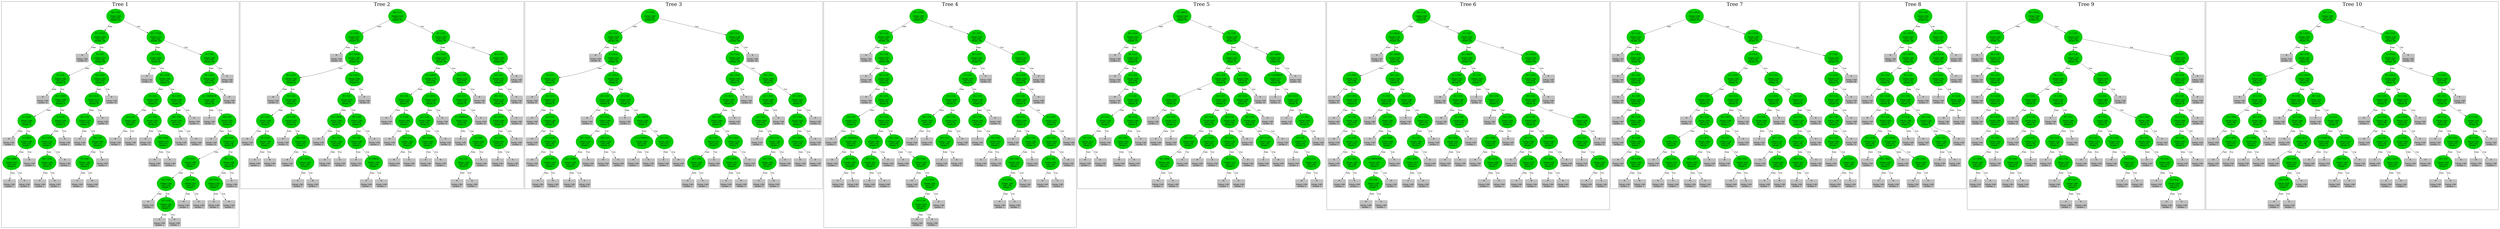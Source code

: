 digraph RandomForest {
	graph [fontsize=40]
	node [fontname=Arial style=filled]
	edge [fontname=Arial]
	subgraph cluster_1 {
		140387115696080 [label="f28 <= 0.29

Entropy: 0.954
Gain: 0.084
Samples: 513" color=green3 shape=ellipse]
		140387115696080 -> 140387115787992 [label=False]
		140387115696080 -> 140387116375736 [label=True]
		140387115787992 [label="f3 <= 715.22

Entropy: 0.990
Gain: 0.532
Samples: 225" color=green3 shape=ellipse]
		140387115787992 -> 140387116056528 [label=False]
		140387115787992 -> 140387116055856 [label=True]
		140387116375736 [label="f23 <= 779.08

Entropy: 0.777
Gain: 0.408
Samples: 288" color=green3 shape=ellipse]
		140387116375736 -> 140387116372488 [label=False]
		140387116375736 -> 140387116574648 [label=True]
		140387116056528 [label="M

Entropy: 0.000
Samples: 95" color=gray shape=box]
		140387116055856 [label="f6 <= 0.07

Entropy: 0.792
Gain: 0.439
Samples: 130" color=green3 shape=ellipse]
		140387116055856 -> 140387116052888 [label=False]
		140387116055856 -> 140387116111632 [label=True]
		140387116372488 [label="f27 <= 0.14

Entropy: 0.826
Gain: 0.360
Samples: 81" color=green3 shape=ellipse]
		140387116372488 -> 140387116054008 [label=False]
		140387116372488 -> 140387118932992 [label=True]
		140387116574648 [label="f4 <= 0.09

Entropy: 0.189
Gain: 0.030
Samples: 207" color=green3 shape=ellipse]
		140387116574648 -> 140387115927032 [label=False]
		140387116574648 -> 140387118935288 [label=True]
		140387116052888 [label="f5 <= 0.16

Entropy: 0.884
Gain: 0.257
Samples: 43" color=green3 shape=ellipse]
		140387116052888 -> 140387118932376 [label=False]
		140387116052888 -> 140387118935344 [label=True]
		140387116111632 [label="f13 <= 20.44

Entropy: 0.091
Gain: 0.014
Samples: 87" color=green3 shape=ellipse]
		140387116111632 -> 140387116112584 [label=False]
		140387116111632 -> 140387118934784 [label=True]
		140387116054008 [label="M

Entropy: 0.000
Samples: 43" color=gray shape=box]
		140387118932992 [label="f13 <= 35.55

Entropy: 0.992
Gain: 0.241
Samples: 38" color=green3 shape=ellipse]
		140387118932992 -> 140387118874808 [label=False]
		140387118932992 -> 140387116576496 [label=True]
		140387115927032 [label="f20 <= 13.01

Entropy: 0.323
Gain: 0.053
Samples: 102" color=green3 shape=ellipse]
		140387115927032 -> 140387118932544 [label=False]
		140387115927032 -> 140387118999256 [label=True]
		140387118935288 [label="B

Entropy: 0.000
Samples: 105" color=gray shape=box]
		140387118932376 [label="M

Entropy: 0.000
Samples: 16" color=gray shape=box]
		140387118935344 [label="f23 <= 725.06

Entropy: 0.999
Gain: 0.407
Samples: 27" color=green3 shape=ellipse]
		140387118935344 -> 140387118934112 [label=False]
		140387118935344 -> 140387116113704 [label=True]
		140387116112584 [label="f20 <= 13.22

Entropy: 0.176
Gain: 0.029
Samples: 38" color=green3 shape=ellipse]
		140387116112584 -> 140387118933776 [label=False]
		140387116112584 -> 140387118878056 [label=True]
		140387118934784 [label="B

Entropy: 0.000
Samples: 49" color=gray shape=box]
		140387118874808 [label="f8 <= 0.16

Entropy: 0.902
Gain: 0.242
Samples: 22" color=green3 shape=ellipse]
		140387118874808 -> 140387118934616 [label=False]
		140387118874808 -> 140387116575152 [label=True]
		140387116576496 [label="f19 <= 0.00

Entropy: 0.544
Gain: 0.240
Samples: 16" color=green3 shape=ellipse]
		140387116576496 -> 140387116575040 [label=False]
		140387116576496 -> 140387116214200 [label=True]
		140387118932544 [label="id <= 19623091.59

Entropy: 0.491
Gain: 0.036
Samples: 56" color=green3 shape=ellipse]
		140387118932544 -> 140387118999200 [label=False]
		140387118932544 -> 140387116215208 [label=True]
		140387118999256 [label="B

Entropy: 0.000
Samples: 46" color=gray shape=box]
		140387118934112 [label="f1 <= 20.49

Entropy: 0.696
Gain: 0.265
Samples: 16" color=green3 shape=ellipse]
		140387118934112 -> 140387116375344 [label=False]
		140387118934112 -> 140387119000768 [label=True]
		140387116113704 [label="f4 <= 0.10

Entropy: 0.439
Gain: 0.111
Samples: 11" color=green3 shape=ellipse]
		140387116113704 -> 140387119000320 [label=False]
		140387116113704 -> 140387119001272 [label=True]
		140387118933776 [label="f26 <= 0.21

Entropy: 0.310
Gain: 0.093
Samples: 18" color=green3 shape=ellipse]
		140387118933776 -> 140387118998528 [label=False]
		140387118933776 -> 140387118999872 [label=True]
		140387118878056 [label="B

Entropy: 0.000
Samples: 20" color=gray shape=box]
		140387118934616 [label="f10 <= 0.49

Entropy: 0.863
Gain: 0.863
Samples: 7" color=green3 shape=ellipse]
		140387118934616 -> 140387119000040 [label=False]
		140387118934616 -> 140387116576384 [label=True]
		140387116575152 [label="f4 <= 0.09

Entropy: 0.567
Gain: 0.243
Samples: 15" color=green3 shape=ellipse]
		140387116575152 -> 140387116576608 [label=False]
		140387116575152 -> 140387116215432 [label=True]
		140387116575040 [label="f18 <= 0.02

Entropy: 0.971
Gain: 0.971
Samples: 5" color=green3 shape=ellipse]
		140387116575040 -> 140387115926024 [label=False]
		140387116575040 -> 140387116215544 [label=True]
		140387116214200 [label="B

Entropy: 0.000
Samples: 11" color=gray shape=box]
		140387118999200 [label="B

Entropy: 0.000
Samples: 11" color=gray shape=box]
		140387116215208 [label="f18 <= 0.02

Entropy: 0.567
Gain: 0.116
Samples: 45" color=green3 shape=ellipse]
		140387116215208 -> 140387116212352 [label=False]
		140387116215208 -> 140387116659544 [label=True]
		140387116375344 [label="M

Entropy: 0.000
Samples: 9" color=gray shape=box]
		140387119000768 [label="f2 <= 88.73

Entropy: 0.985
Gain: 0.522
Samples: 7" color=green3 shape=ellipse]
		140387119000768 -> 140387118999312 [label=False]
		140387119000768 -> 140387118997744 [label=True]
		140387119000320 [label="f21 <= 24.36

Entropy: 0.722
Gain: 0.322
Samples: 5" color=green3 shape=ellipse]
		140387119000320 -> 140387118999984 [label=False]
		140387119000320 -> 140387118877384 [label=True]
		140387119001272 [label="B

Entropy: 0.000
Samples: 6" color=gray shape=box]
		140387118998528 [label="B

Entropy: 0.000
Samples: 12" color=gray shape=box]
		140387118999872 [label="f29 <= 0.07

Entropy: 0.650
Gain: 0.317
Samples: 6" color=green3 shape=ellipse]
		140387118999872 -> 140387119001440 [label=False]
		140387118999872 -> 140387116215264 [label=True]
		140387119000040 [label="M

Entropy: 0.000
Samples: 2" color=gray shape=box]
		140387116576384 [label="B

Entropy: 0.000
Samples: 5" color=gray shape=box]
		140387116576608 [label="M

Entropy: 0.000
Samples: 10" color=gray shape=box]
		140387116215432 [label="f20 <= 18.28

Entropy: 0.971
Gain: 0.971
Samples: 5" color=green3 shape=ellipse]
		140387116215432 -> 140387116214760 [label=False]
		140387116215432 -> 140387116661280 [label=True]
		140387115926024 [label="B

Entropy: 0.000
Samples: 3" color=gray shape=box]
		140387116215544 [label="M

Entropy: 0.000
Samples: 2" color=gray shape=box]
		140387116212352 [label="B

Entropy: 0.000
Samples: 19" color=gray shape=box]
		140387116659544 [label="f27 <= 0.08

Entropy: 0.779
Gain: 0.159
Samples: 26" color=green3 shape=ellipse]
		140387116659544 -> 140387116661000 [label=False]
		140387116659544 -> 140387116660832 [label=True]
		140387118999312 [label="f13 <= 49.58

Entropy: 0.811
Gain: 0.811
Samples: 4" color=green3 shape=ellipse]
		140387118999312 -> 140387118998696 [label=False]
		140387118999312 -> 140387116573696 [label=True]
		140387118997744 [label="M

Entropy: 0.000
Samples: 3" color=gray shape=box]
		140387118999984 [label="f20 <= 13.52

Entropy: 1.000
Gain: 1.000
Samples: 2" color=green3 shape=ellipse]
		140387118999984 -> 140387116574032 [label=False]
		140387118999984 -> 140387115928040 [label=True]
		140387118877384 [label="B

Entropy: 0.000
Samples: 3" color=gray shape=box]
		140387119001440 [label="f9 <= 0.06

Entropy: 1.000
Gain: 1.000
Samples: 2" color=green3 shape=ellipse]
		140387119001440 -> 140387115926752 [label=False]
		140387119001440 -> 140387116213976 [label=True]
		140387116215264 [label="B

Entropy: 0.000
Samples: 4" color=gray shape=box]
		140387116214760 [label="M

Entropy: 0.000
Samples: 3" color=gray shape=box]
		140387116661280 [label="B

Entropy: 0.000
Samples: 2" color=gray shape=box]
		140387116661000 [label="f7 <= 0.04

Entropy: 0.985
Gain: 0.128
Samples: 7" color=green3 shape=ellipse]
		140387116661000 -> 140387116659152 [label=False]
		140387116661000 -> 140387115954808 [label=True]
		140387116660832 [label="f11 <= 1.31

Entropy: 0.485
Gain: 0.195
Samples: 19" color=green3 shape=ellipse]
		140387116660832 -> 140387116662400 [label=False]
		140387116660832 -> 140387115956040 [label=True]
		140387118998696 [label="M

Entropy: 0.000
Samples: 1" color=gray shape=box]
		140387116573696 [label="B

Entropy: 0.000
Samples: 3" color=gray shape=box]
		140387116574032 [label="B

Entropy: 0.000
Samples: 1" color=gray shape=box]
		140387115928040 [label="M

Entropy: 0.000
Samples: 1" color=gray shape=box]
		140387115926752 [label="B

Entropy: 0.000
Samples: 1" color=gray shape=box]
		140387116213976 [label="M

Entropy: 0.000
Samples: 1" color=gray shape=box]
		140387116659152 [label="f11 <= 0.94

Entropy: 0.918
Gain: 0.252
Samples: 3" color=green3 shape=ellipse]
		140387116659152 -> 140387116658816 [label=False]
		140387116659152 -> 140387115956824 [label=True]
		140387115954808 [label="f16 <= 0.02

Entropy: 0.811
Gain: 0.811
Samples: 4" color=green3 shape=ellipse]
		140387115954808 -> 140387115954248 [label=False]
		140387115954808 -> 140387115955816 [label=True]
		140387116662400 [label="f15 <= 0.01

Entropy: 0.918
Gain: 0.918
Samples: 6" color=green3 shape=ellipse]
		140387116662400 -> 140387115957160 [label=False]
		140387116662400 -> 140387116311384 [label=True]
		140387115956040 [label="B

Entropy: 0.000
Samples: 13" color=gray shape=box]
		140387116658816 [label="B

Entropy: 0.000
Samples: 1" color=gray shape=box]
		140387115956824 [label="f17 <= 0.01

Entropy: 1.000
Gain: 1.000
Samples: 2" color=green3 shape=ellipse]
		140387115956824 -> 140387115955872 [label=False]
		140387115956824 -> 140387115955424 [label=True]
		140387115954248 [label="M

Entropy: 0.000
Samples: 3" color=gray shape=box]
		140387115955816 [label="B

Entropy: 0.000
Samples: 1" color=gray shape=box]
		140387115957160 [label="B

Entropy: 0.000
Samples: 4" color=gray shape=box]
		140387116311384 [label="M

Entropy: 0.000
Samples: 2" color=gray shape=box]
		140387115955872 [label="B

Entropy: 0.000
Samples: 1" color=gray shape=box]
		140387115955424 [label="M

Entropy: 0.000
Samples: 1" color=gray shape=box]
		label="Tree 1"
	}
	subgraph cluster_2 {
		140387115694064 [label="f26 <= 0.27

Entropy: 0.930
Gain: 0.417
Samples: 513" color=green3 shape=ellipse]
		140387115694064 -> 140387115787824 [label=False]
		140387115694064 -> 140387116113256 [label=True]
		140387115787824 [label="f7 <= 0.08

Entropy: 0.817
Gain: 0.301
Samples: 217" color=green3 shape=ellipse]
		140387115787824 -> 140387115787936 [label=False]
		140387115787824 -> 140387116424552 [label=True]
		140387116113256 [label="f17 <= 0.01

Entropy: 0.289
Gain: 0.031
Samples: 296" color=green3 shape=ellipse]
		140387116113256 -> 140387116574144 [label=False]
		140387116113256 -> 140387116423320 [label=True]
		140387115787936 [label="M

Entropy: 0.000
Samples: 105" color=gray shape=box]
		140387116424552 [label="f22 <= 109.28

Entropy: 1.000
Gain: 0.479
Samples: 112" color=green3 shape=ellipse]
		140387116424552 -> 140387116375960 [label=False]
		140387116424552 -> 140387115927928 [label=True]
		140387116574144 [label="f20 <= 14.15

Entropy: 0.474
Gain: 0.097
Samples: 128" color=green3 shape=ellipse]
		140387116574144 -> 140387115927144 [label=False]
		140387116574144 -> 140387116055296 [label=True]
		140387116423320 [label="f25 <= 0.14

Entropy: 0.093
Gain: 0.013
Samples: 168" color=green3 shape=ellipse]
		140387116423320 -> 140387116424664 [label=False]
		140387116423320 -> 140387116054232 [label=True]
		140387116375960 [label="f20 <= 19.97

Entropy: 0.332
Gain: 0.066
Samples: 49" color=green3 shape=ellipse]
		140387116375960 -> 140387116423712 [label=False]
		140387116375960 -> 140387116055912 [label=True]
		140387115927928 [label="f21 <= 25.74

Entropy: 0.668
Gain: 0.250
Samples: 63" color=green3 shape=ellipse]
		140387115927928 -> 140387115925856 [label=False]
		140387115927928 -> 140387116055184 [label=True]
		140387115927144 [label="f23 <= 889.80

Entropy: 0.779
Gain: 0.554
Samples: 52" color=green3 shape=ellipse]
		140387115927144 -> 140387116423992 [label=False]
		140387115927144 -> 140387116053560 [label=True]
		140387116055296 [label="f10 <= 0.33

Entropy: 0.101
Gain: 0.016
Samples: 76" color=green3 shape=ellipse]
		140387116055296 -> 140387116056416 [label=False]
		140387116055296 -> 140387118998640 [label=True]
		140387116424664 [label="f18 <= 0.02

Entropy: 0.167
Gain: 0.029
Samples: 81" color=green3 shape=ellipse]
		140387116424664 -> 140387116053840 [label=False]
		140387116424664 -> 140387116212576 [label=True]
		140387116054232 [label="B

Entropy: 0.000
Samples: 87" color=gray shape=box]
		140387116423712 [label="M

Entropy: 0.000
Samples: 25" color=gray shape=box]
		140387116055912 [label="f15 <= 0.03

Entropy: 0.544
Gain: 0.082
Samples: 24" color=green3 shape=ellipse]
		140387116055912 -> 140387116054064 [label=False]
		140387116055912 -> 140387116053392 [label=True]
		140387115925856 [label="f8 <= 0.19

Entropy: 0.975
Gain: 0.490
Samples: 27" color=green3 shape=ellipse]
		140387115925856 -> 140387116053784 [label=False]
		140387115925856 -> 140387116053448 [label=True]
		140387116055184 [label="B

Entropy: 0.000
Samples: 36" color=gray shape=box]
		140387116423992 [label="f8 <= 0.19

Entropy: 0.414
Gain: 0.089
Samples: 12" color=green3 shape=ellipse]
		140387116423992 -> 140387116056136 [label=False]
		140387116423992 -> 140387116052720 [label=True]
		140387116053560 [label="f3 <= 610.72

Entropy: 0.169
Gain: 0.025
Samples: 40" color=green3 shape=ellipse]
		140387116053560 -> 140387116055352 [label=False]
		140387116053560 -> 140387118934672 [label=True]
		140387116056416 [label="f12 <= 3.13

Entropy: 0.196
Gain: 0.035
Samples: 33" color=green3 shape=ellipse]
		140387116056416 -> 140387116053112 [label=False]
		140387116056416 -> 140387116214928 [label=True]
		140387118998640 [label="B

Entropy: 0.000
Samples: 43" color=gray shape=box]
		140387116053840 [label="f29 <= 0.08

Entropy: 0.310
Gain: 0.068
Samples: 36" color=green3 shape=ellipse]
		140387116053840 -> 140387119001216 [label=False]
		140387116053840 -> 140387118934392 [label=True]
		140387116212576 [label="B

Entropy: 0.000
Samples: 45" color=gray shape=box]
		140387116054064 [label="f27 <= 0.13

Entropy: 0.918
Gain: 0.252
Samples: 6" color=green3 shape=ellipse]
		140387116054064 -> 140387116055744 [label=False]
		140387116054064 -> 140387116052776 [label=True]
		140387116053392 [label="f29 <= 0.09

Entropy: 0.310
Gain: 0.109
Samples: 18" color=green3 shape=ellipse]
		140387116053392 -> 140387116055240 [label=False]
		140387116053392 -> 140387115926864 [label=True]
		140387116053784 [label="f23 <= 658.64

Entropy: 0.650
Gain: 0.420
Samples: 12" color=green3 shape=ellipse]
		140387116053784 -> 140387116056080 [label=False]
		140387116053784 -> 140387116055464 [label=True]
		140387116053448 [label="f25 <= 0.28

Entropy: 0.353
Gain: 0.093
Samples: 15" color=green3 shape=ellipse]
		140387116053448 -> 140387116054568 [label=False]
		140387116053448 -> 140387119000096 [label=True]
		140387116056136 [label="M

Entropy: 0.000
Samples: 6" color=gray shape=box]
		140387116052720 [label="f7 <= 0.06

Entropy: 0.650
Gain: 0.317
Samples: 6" color=green3 shape=ellipse]
		140387116052720 -> 140387116056192 [label=False]
		140387116052720 -> 140387118933552 [label=True]
		140387116055352 [label="f11 <= 1.04

Entropy: 0.286
Gain: 0.079
Samples: 20" color=green3 shape=ellipse]
		140387116055352 -> 140387119001048 [label=False]
		140387116055352 -> 140387116215096 [label=True]
		140387118934672 [label="B

Entropy: 0.000
Samples: 20" color=gray shape=box]
		140387116053112 [label="id <= 5684664.40

Entropy: 0.353
Gain: 0.093
Samples: 15" color=green3 shape=ellipse]
		140387116053112 -> 140387118935904 [label=False]
		140387116053112 -> 140387116215320 [label=True]
		140387116214928 [label="B

Entropy: 0.000
Samples: 18" color=gray shape=box]
		140387119001216 [label="f22 <= 87.92

Entropy: 0.544
Gain: 0.138
Samples: 16" color=green3 shape=ellipse]
		140387119001216 -> 140387118933272 [label=False]
		140387119001216 -> 140387116659936 [label=True]
		140387118934392 [label="B

Entropy: 0.000
Samples: 20" color=gray shape=box]
		140387116055744 [label="M

Entropy: 0.000
Samples: 2" color=gray shape=box]
		140387116052776 [label="f25 <= 0.29

Entropy: 1.000
Gain: 1.000
Samples: 4" color=green3 shape=ellipse]
		140387116052776 -> 140387116055128 [label=False]
		140387116052776 -> 140387115928488 [label=True]
		140387116055240 [label="M

Entropy: 0.000
Samples: 13" color=gray shape=box]
		140387115926864 [label="f28 <= 0.26

Entropy: 0.722
Gain: 0.322
Samples: 5" color=green3 shape=ellipse]
		140387115926864 -> 140387115926696 [label=False]
		140387115926864 -> 140387118932656 [label=True]
		140387116056080 [label="M

Entropy: 0.000
Samples: 9" color=gray shape=box]
		140387116055464 [label="f10 <= 0.24

Entropy: 0.918
Gain: 0.918
Samples: 3" color=green3 shape=ellipse]
		140387116055464 -> 140387118935176 [label=False]
		140387116055464 -> 140387118932936 [label=True]
		140387116054568 [label="f9 <= 0.06

Entropy: 0.650
Gain: 0.317
Samples: 6" color=green3 shape=ellipse]
		140387116054568 -> 140387118935400 [label=False]
		140387116054568 -> 140387119000208 [label=True]
		140387119000096 [label="B

Entropy: 0.000
Samples: 9" color=gray shape=box]
		140387116056192 [label="M

Entropy: 0.000
Samples: 4" color=gray shape=box]
		140387118933552 [label="f24 <= 0.14

Entropy: 1.000
Gain: 1.000
Samples: 2" color=green3 shape=ellipse]
		140387118933552 -> 140387118935680 [label=False]
		140387118933552 -> 140387116214816 [label=True]
		140387119001048 [label="f22 <= 101.63

Entropy: 0.592
Gain: 0.592
Samples: 7" color=green3 shape=ellipse]
		140387119001048 -> 140387118934224 [label=False]
		140387119001048 -> 140387116216160 [label=True]
		140387116215096 [label="B

Entropy: 0.000
Samples: 13" color=gray shape=box]
		140387118935904 [label="B

Entropy: 0.000
Samples: 9" color=gray shape=box]
		140387116215320 [label="f7 <= 0.03

Entropy: 0.650
Gain: 0.317
Samples: 6" color=green3 shape=ellipse]
		140387116215320 -> 140387116213304 [label=False]
		140387116215320 -> 140387116660328 [label=True]
		140387118933272 [label="f11 <= 0.77

Entropy: 0.811
Gain: 0.811
Samples: 8" color=green3 shape=ellipse]
		140387118933272 -> 140387116662344 [label=False]
		140387118933272 -> 140387116662680 [label=True]
		140387116659936 [label="B

Entropy: 0.000
Samples: 8" color=gray shape=box]
		140387116055128 [label="B

Entropy: 0.000
Samples: 2" color=gray shape=box]
		140387115928488 [label="M

Entropy: 0.000
Samples: 2" color=gray shape=box]
		140387115926696 [label="M

Entropy: 0.000
Samples: 3" color=gray shape=box]
		140387118932656 [label="f2 <= 97.72

Entropy: 1.000
Gain: 1.000
Samples: 2" color=green3 shape=ellipse]
		140387118932656 -> 140387118935736 [label=False]
		140387118932656 -> 140387119000712 [label=True]
		140387118935176 [label="M

Entropy: 0.000
Samples: 1" color=gray shape=box]
		140387118932936 [label="B

Entropy: 0.000
Samples: 2" color=gray shape=box]
		140387118935400 [label="B

Entropy: 0.000
Samples: 4" color=gray shape=box]
		140387119000208 [label="f3 <= 594.30

Entropy: 1.000
Gain: 1.000
Samples: 2" color=green3 shape=ellipse]
		140387119000208 -> 140387119001552 [label=False]
		140387119000208 -> 140387116212744 [label=True]
		140387118935680 [label="M

Entropy: 0.000
Samples: 1" color=gray shape=box]
		140387116214816 [label="B

Entropy: 0.000
Samples: 1" color=gray shape=box]
		140387118934224 [label="B

Entropy: 0.000
Samples: 6" color=gray shape=box]
		140387116216160 [label="M

Entropy: 0.000
Samples: 1" color=gray shape=box]
		140387116213304 [label="f8 <= 0.16

Entropy: 1.000
Gain: 1.000
Samples: 2" color=green3 shape=ellipse]
		140387116213304 -> 140387116662176 [label=False]
		140387116213304 -> 140387116661168 [label=True]
		140387116660328 [label="B

Entropy: 0.000
Samples: 4" color=gray shape=box]
		140387116662344 [label="M

Entropy: 0.000
Samples: 2" color=gray shape=box]
		140387116662680 [label="B

Entropy: 0.000
Samples: 6" color=gray shape=box]
		140387118935736 [label="B

Entropy: 0.000
Samples: 1" color=gray shape=box]
		140387119000712 [label="M

Entropy: 0.000
Samples: 1" color=gray shape=box]
		140387119001552 [label="B

Entropy: 0.000
Samples: 1" color=gray shape=box]
		140387116212744 [label="M

Entropy: 0.000
Samples: 1" color=gray shape=box]
		140387116662176 [label="M

Entropy: 0.000
Samples: 1" color=gray shape=box]
		140387116661168 [label="B

Entropy: 0.000
Samples: 1" color=gray shape=box]
		label="Tree 2"
	}
	subgraph cluster_3 {
		140387116139576 [label="f7 <= 0.05

Entropy: 0.945
Gain: 0.504
Samples: 513" color=green3 shape=ellipse]
		140387116139576 -> 140387116576104 [label=False]
		140387116139576 -> 140387115789056 [label=True]
		140387116576104 [label="f27 <= 0.18

Entropy: 0.659
Gain: 0.175
Samples: 205" color=green3 shape=ellipse]
		140387116576104 -> 140387116110344 [label=False]
		140387116576104 -> 140387115787544 [label=True]
		140387115789056 [label="f20 <= 13.47

Entropy: 0.295
Gain: 0.057
Samples: 308" color=green3 shape=ellipse]
		140387115789056 -> 140387115786704 [label=False]
		140387115789056 -> 140387115789112 [label=True]
		140387116110344 [label="M

Entropy: 0.000
Samples: 95" color=gray shape=box]
		140387115787544 [label="f0 <= 15.91

Entropy: 0.902
Gain: 0.251
Samples: 110" color=green3 shape=ellipse]
		140387115787544 -> 140387115789616 [label=False]
		140387115787544 -> 140387118877440 [label=True]
		140387115786704 [label="f17 <= 0.01

Entropy: 0.494
Gain: 0.023
Samples: 148" color=green3 shape=ellipse]
		140387115786704 -> 140387115787208 [label=False]
		140387115786704 -> 140387116214872 [label=True]
		140387115789112 [label="B

Entropy: 0.000
Samples: 160" color=gray shape=box]
		140387115789616 [label="f5 <= 0.12

Entropy: 0.242
Gain: 0.044
Samples: 50" color=green3 shape=ellipse]
		140387115789616 -> 140387115788328 [label=False]
		140387115789616 -> 140387118875648 [label=True]
		140387118877440 [label="f3 <= 572.29

Entropy: 0.993
Gain: 0.181
Samples: 60" color=green3 shape=ellipse]
		140387118877440 -> 140387115788608 [label=False]
		140387118877440 -> 140387116422144 [label=True]
		140387115787208 [label="f22 <= 99.10

Entropy: 0.303
Gain: 0.079
Samples: 74" color=green3 shape=ellipse]
		140387115787208 -> 140387118876824 [label=False]
		140387115787208 -> 140387116422816 [label=True]
		140387116214872 [label="f26 <= 0.16

Entropy: 0.639
Gain: 0.089
Samples: 74" color=green3 shape=ellipse]
		140387116214872 -> 140387118999928 [label=False]
		140387116214872 -> 140387115927480 [label=True]
		140387115788328 [label="M

Entropy: 0.000
Samples: 26" color=gray shape=box]
		140387118875648 [label="f24 <= 0.13

Entropy: 0.414
Gain: 0.100
Samples: 24" color=green3 shape=ellipse]
		140387118875648 -> 140387118875032 [label=False]
		140387118875648 -> 140387116423264 [label=True]
		140387115788608 [label="f28 <= 0.32

Entropy: 0.949
Gain: 0.298
Samples: 38" color=green3 shape=ellipse]
		140387115788608 -> 140387116424160 [label=False]
		140387115788608 -> 140387115928152 [label=True]
		140387116422144 [label="f8 <= 0.20

Entropy: 0.575
Gain: 0.152
Samples: 22" color=green3 shape=ellipse]
		140387116422144 -> 140387116423768 [label=False]
		140387116422144 -> 140387115929384 [label=True]
		140387118876824 [label="f2 <= 94.31

Entropy: 0.592
Gain: 0.160
Samples: 28" color=green3 shape=ellipse]
		140387118876824 -> 140387116422368 [label=False]
		140387118876824 -> 140387115928376 [label=True]
		140387116422816 [label="B

Entropy: 0.000
Samples: 46" color=gray shape=box]
		140387118999928 [label="f21 <= 24.62

Entropy: 0.885
Gain: 0.468
Samples: 33" color=green3 shape=ellipse]
		140387118999928 -> 140387115928600 [label=False]
		140387118999928 -> 140387116052608 [label=True]
		140387115927480 [label="f22 <= 95.20

Entropy: 0.281
Gain: 0.065
Samples: 41" color=green3 shape=ellipse]
		140387115927480 -> 140387115928096 [label=False]
		140387115927480 -> 140387118933888 [label=True]
		140387118875032 [label="M

Entropy: 0.000
Samples: 13" color=gray shape=box]
		140387116423264 [label="f10 <= 0.57

Entropy: 0.684
Gain: 0.183
Samples: 11" color=green3 shape=ellipse]
		140387116423264 -> 140387116423152 [label=False]
		140387116423264 -> 140387115929160 [label=True]
		140387116424160 [label="M

Entropy: 0.000
Samples: 13" color=gray shape=box]
		140387115928152 [label="f17 <= 0.02

Entropy: 0.990
Gain: 0.082
Samples: 25" color=green3 shape=ellipse]
		140387115928152 -> 140387115928992 [label=False]
		140387115928152 -> 140387116054344 [label=True]
		140387116423768 [label="B

Entropy: 0.000
Samples: 11" color=gray shape=box]
		140387115929384 [label="f23 <= 600.19

Entropy: 0.845
Gain: 0.049
Samples: 11" color=green3 shape=ellipse]
		140387115929384 -> 140387116212408 [label=False]
		140387115929384 -> 140387116055968 [label=True]
		140387116422368 [label="f18 <= 0.02

Entropy: 0.863
Gain: 0.015
Samples: 14" color=green3 shape=ellipse]
		140387116422368 -> 140387118999760 [label=False]
		140387116422368 -> 140387116053336 [label=True]
		140387115928376 [label="B

Entropy: 0.000
Samples: 14" color=gray shape=box]
		140387115928600 [label="f24 <= 0.12

Entropy: 0.918
Gain: 0.324
Samples: 15" color=green3 shape=ellipse]
		140387115928600 -> 140387116053000 [label=False]
		140387115928600 -> 140387118935848 [label=True]
		140387116052608 [label="B

Entropy: 0.000
Samples: 18" color=gray shape=box]
		140387115928096 [label="f27 <= 0.06

Entropy: 0.523
Gain: 0.198
Samples: 17" color=green3 shape=ellipse]
		140387115928096 -> 140387118932040 [label=False]
		140387115928096 -> 140387116662736 [label=True]
		140387118933888 [label="B

Entropy: 0.000
Samples: 24" color=gray shape=box]
		140387116423152 [label="M

Entropy: 0.000
Samples: 5" color=gray shape=box]
		140387115929160 [label="f2 <= 111.85

Entropy: 0.918
Gain: 0.459
Samples: 6" color=green3 shape=ellipse]
		140387115929160 -> 140387115927368 [label=False]
		140387115929160 -> 140387116053896 [label=True]
		140387115928992 [label="f20 <= 16.04

Entropy: 0.764
Gain: 0.320
Samples: 9" color=green3 shape=ellipse]
		140387115928992 -> 140387116055800 [label=False]
		140387115928992 -> 140387116213360 [label=True]
		140387116054344 [label="f26 <= 0.27

Entropy: 0.989
Gain: 0.989
Samples: 16" color=green3 shape=ellipse]
		140387116054344 -> 140387116054680 [label=False]
		140387116054344 -> 140387116215600 [label=True]
		140387116212408 [label="id <= 17713978.17

Entropy: 0.650
Gain: 0.650
Samples: 6" color=green3 shape=ellipse]
		140387116212408 -> 140387118997632 [label=False]
		140387116212408 -> 140387116054288 [label=True]
		140387116055968 [label="f18 <= 0.02

Entropy: 0.971
Gain: 0.971
Samples: 5" color=green3 shape=ellipse]
		140387116055968 -> 140387118999424 [label=False]
		140387116055968 -> 140387118933328 [label=True]
		140387118999760 [label="f14 <= 0.01

Entropy: 0.722
Gain: 0.322
Samples: 5" color=green3 shape=ellipse]
		140387118999760 -> 140387116055016 [label=False]
		140387118999760 -> 140387118935960 [label=True]
		140387116053336 [label="f21 <= 23.62

Entropy: 0.918
Gain: 0.558
Samples: 9" color=green3 shape=ellipse]
		140387116053336 -> 140387116054512 [label=False]
		140387116053336 -> 140387118934840 [label=True]
		140387116053000 [label="M

Entropy: 0.000
Samples: 6" color=gray shape=box]
		140387118935848 [label="f12 <= 1.47

Entropy: 0.991
Gain: 0.225
Samples: 9" color=green3 shape=ellipse]
		140387118935848 -> 140387118935792 [label=False]
		140387118935848 -> 140387116658872 [label=True]
		140387118932040 [label="f3 <= 720.63

Entropy: 0.918
Gain: 0.918
Samples: 6" color=green3 shape=ellipse]
		140387118932040 -> 140387116661112 [label=False]
		140387118932040 -> 140387116660664 [label=True]
		140387116662736 [label="B

Entropy: 0.000
Samples: 11" color=gray shape=box]
		140387115927368 [label="M

Entropy: 0.000
Samples: 3" color=gray shape=box]
		140387116053896 [label="f13 <= 38.57

Entropy: 0.918
Gain: 0.918
Samples: 3" color=green3 shape=ellipse]
		140387116053896 -> 140387116053168 [label=False]
		140387116053896 -> 140387116056304 [label=True]
		140387116055800 [label="f22 <= 114.95

Entropy: 1.000
Gain: 1.000
Samples: 4" color=green3 shape=ellipse]
		140387116055800 -> 140387116053616 [label=False]
		140387116055800 -> 140387116214592 [label=True]
		140387116213360 [label="B

Entropy: 0.000
Samples: 5" color=gray shape=box]
		140387116054680 [label="M

Entropy: 0.000
Samples: 9" color=gray shape=box]
		140387116215600 [label="B

Entropy: 0.000
Samples: 7" color=gray shape=box]
		140387118997632 [label="M

Entropy: 0.000
Samples: 1" color=gray shape=box]
		140387116054288 [label="B

Entropy: 0.000
Samples: 5" color=gray shape=box]
		140387118999424 [label="B

Entropy: 0.000
Samples: 3" color=gray shape=box]
		140387118933328 [label="M

Entropy: 0.000
Samples: 2" color=gray shape=box]
		140387116055016 [label="f10 <= 0.45

Entropy: 1.000
Gain: 1.000
Samples: 2" color=green3 shape=ellipse]
		140387116055016 -> 140387118933944 [label=False]
		140387116055016 -> 140387118935064 [label=True]
		140387118935960 [label="B

Entropy: 0.000
Samples: 3" color=gray shape=box]
		140387116054512 [label="f3 <= 751.92

Entropy: 0.811
Gain: 0.811
Samples: 4" color=green3 shape=ellipse]
		140387116054512 -> 140387118934560 [label=False]
		140387116054512 -> 140387116660384 [label=True]
		140387118934840 [label="B

Entropy: 0.000
Samples: 5" color=gray shape=box]
		140387118935792 [label="f16 <= 0.02

Entropy: 0.985
Gain: 0.985
Samples: 7" color=green3 shape=ellipse]
		140387118935792 -> 140387116661056 [label=False]
		140387118935792 -> 140387116662512 [label=True]
		140387116658872 [label="B

Entropy: 0.000
Samples: 2" color=gray shape=box]
		140387116661112 [label="M

Entropy: 0.000
Samples: 2" color=gray shape=box]
		140387116660664 [label="B

Entropy: 0.000
Samples: 4" color=gray shape=box]
		140387116053168 [label="M

Entropy: 0.000
Samples: 1" color=gray shape=box]
		140387116056304 [label="B

Entropy: 0.000
Samples: 2" color=gray shape=box]
		140387116053616 [label="M

Entropy: 0.000
Samples: 2" color=gray shape=box]
		140387116214592 [label="B

Entropy: 0.000
Samples: 2" color=gray shape=box]
		140387118933944 [label="M

Entropy: 0.000
Samples: 1" color=gray shape=box]
		140387118935064 [label="B

Entropy: 0.000
Samples: 1" color=gray shape=box]
		140387118934560 [label="B

Entropy: 0.000
Samples: 1" color=gray shape=box]
		140387116660384 [label="M

Entropy: 0.000
Samples: 3" color=gray shape=box]
		140387116661056 [label="B

Entropy: 0.000
Samples: 3" color=gray shape=box]
		140387116662512 [label="M

Entropy: 0.000
Samples: 4" color=gray shape=box]
		label="Tree 3"
	}
	subgraph cluster_4 {
		140387115695968 [label="f22 <= 105.03

Entropy: 0.957
Gain: 0.558
Samples: 513" color=green3 shape=ellipse]
		140387115695968 -> 140387116574592 [label=False]
		140387115695968 -> 140387116110624 [label=True]
		140387116574592 [label="f24 <= 0.14

Entropy: 0.480
Gain: 0.094
Samples: 193" color=green3 shape=ellipse]
		140387116574592 -> 140387116575488 [label=False]
		140387116574592 -> 140387116113200 [label=True]
		140387116110624 [label="f9 <= 0.06

Entropy: 0.349
Gain: 0.041
Samples: 320" color=green3 shape=ellipse]
		140387116110624 -> 140387116113032 [label=False]
		140387116110624 -> 140387115927256 [label=True]
		140387116575488 [label="M

Entropy: 0.000
Samples: 85" color=gray shape=box]
		140387116113200 [label="f0 <= 17.83

Entropy: 0.691
Gain: 0.216
Samples: 108" color=green3 shape=ellipse]
		140387116113200 -> 140387115786536 [label=False]
		140387116113200 -> 140387115787712 [label=True]
		140387116113032 [label="f27 <= 0.10

Entropy: 0.592
Gain: 0.203
Samples: 119" color=green3 shape=ellipse]
		140387116113032 -> 140387115789784 [label=False]
		140387116113032 -> 140387115929440 [label=True]
		140387115927256 [label="f7 <= 0.02

Entropy: 0.141
Gain: 0.021
Samples: 201" color=green3 shape=ellipse]
		140387115927256 -> 140387115786312 [label=False]
		140387115927256 -> 140387116054736 [label=True]
		140387115786536 [label="M

Entropy: 0.000
Samples: 54" color=gray shape=box]
		140387115787712 [label="f20 <= 17.97

Entropy: 0.951
Gain: 0.336
Samples: 54" color=green3 shape=ellipse]
		140387115787712 -> 140387115788664 [label=False]
		140387115787712 -> 140387115789392 [label=True]
		140387115789784 [label="f5 <= 0.15

Entropy: 0.925
Gain: 0.234
Samples: 50" color=green3 shape=ellipse]
		140387115789784 -> 140387115787264 [label=False]
		140387115789784 -> 140387115929328 [label=True]
		140387115929440 [label="B

Entropy: 0.000
Samples: 69" color=gray shape=box]
		140387115786312 [label="f21 <= 23.29

Entropy: 0.244
Gain: 0.055
Samples: 99" color=green3 shape=ellipse]
		140387115786312 -> 140387115787488 [label=False]
		140387115786312 -> 140387118932768 [label=True]
		140387116054736 [label="B

Entropy: 0.000
Samples: 102" color=gray shape=box]
		140387115788664 [label="M

Entropy: 0.000
Samples: 20" color=gray shape=box]
		140387115789392 [label="f14 <= 0.01

Entropy: 0.977
Gain: 0.246
Samples: 34" color=green3 shape=ellipse]
		140387115789392 -> 140387115790064 [label=False]
		140387115789392 -> 140387118877944 [label=True]
		140387115787264 [label="f11 <= 1.36

Entropy: 0.946
Gain: 0.204
Samples: 22" color=green3 shape=ellipse]
		140387115787264 -> 140387115789952 [label=False]
		140387115787264 -> 140387115926080 [label=True]
		140387115929328 [label="f26 <= 0.39

Entropy: 0.491
Gain: 0.219
Samples: 28" color=green3 shape=ellipse]
		140387115929328 -> 140387115928880 [label=False]
		140387115929328 -> 140387116421864 [label=True]
		140387115787488 [label="f17 <= 0.01

Entropy: 0.469
Gain: 0.025
Samples: 40" color=green3 shape=ellipse]
		140387115787488 -> 140387116053056 [label=False]
		140387115787488 -> 140387118935008 [label=True]
		140387118932768 [label="B

Entropy: 0.000
Samples: 59" color=gray shape=box]
		140387115790064 [label="f26 <= 0.42

Entropy: 0.779
Gain: 0.192
Samples: 13" color=green3 shape=ellipse]
		140387115790064 -> 140387118876600 [label=False]
		140387115790064 -> 140387118876152 [label=True]
		140387118877944 [label="f17 <= 0.01

Entropy: 0.702
Gain: 0.036
Samples: 21" color=green3 shape=ellipse]
		140387118877944 -> 140387118876992 [label=False]
		140387118877944 -> 140387115929048 [label=True]
		140387115789952 [label="f28 <= 0.36

Entropy: 0.918
Gain: 0.918
Samples: 9" color=green3 shape=ellipse]
		140387115789952 -> 140387118875760 [label=False]
		140387115789952 -> 140387119001160 [label=True]
		140387115926080 [label="f19 <= 0.01

Entropy: 0.619
Gain: 0.312
Samples: 13" color=green3 shape=ellipse]
		140387115926080 -> 140387115928656 [label=False]
		140387115926080 -> 140387116423656 [label=True]
		140387115928880 [label="f15 <= 0.06

Entropy: 0.954
Gain: 0.549
Samples: 8" color=green3 shape=ellipse]
		140387115928880 -> 140387116054624 [label=False]
		140387115928880 -> 140387116423880 [label=True]
		140387116421864 [label="B

Entropy: 0.000
Samples: 20" color=gray shape=box]
		140387116053056 [label="f18 <= 0.02

Entropy: 0.629
Gain: 0.117
Samples: 19" color=green3 shape=ellipse]
		140387116053056 -> 140387116422088 [label=False]
		140387116053056 -> 140387118932600 [label=True]
		140387118935008 [label="f1 <= 21.03

Entropy: 0.276
Gain: 0.069
Samples: 21" color=green3 shape=ellipse]
		140387118935008 -> 140387118933048 [label=False]
		140387118935008 -> 140387115957216 [label=True]
		140387118876600 [label="M

Entropy: 0.000
Samples: 5" color=gray shape=box]
		140387118876152 [label="id <= 22194195.12

Entropy: 0.954
Gain: 0.204
Samples: 8" color=green3 shape=ellipse]
		140387118876152 -> 140387118875928 [label=False]
		140387118876152 -> 140387115926528 [label=True]
		140387118876992 [label="f7 <= 0.06

Entropy: 0.469
Gain: 0.144
Samples: 10" color=green3 shape=ellipse]
		140387118876992 -> 140387118997912 [label=False]
		140387118876992 -> 140387116421360 [label=True]
		140387115929048 [label="f16 <= 0.02

Entropy: 0.845
Gain: 0.094
Samples: 11" color=green3 shape=ellipse]
		140387115929048 -> 140387115925912 [label=False]
		140387115929048 -> 140387116053280 [label=True]
		140387118875760 [label="M

Entropy: 0.000
Samples: 3" color=gray shape=box]
		140387119001160 [label="B

Entropy: 0.000
Samples: 6" color=gray shape=box]
		140387115928656 [label="f29 <= 0.14

Entropy: 1.000
Gain: 1.000
Samples: 4" color=green3 shape=ellipse]
		140387115928656 -> 140387116055520 [label=False]
		140387115928656 -> 140387118935512 [label=True]
		140387116423656 [label="M

Entropy: 0.000
Samples: 9" color=gray shape=box]
		140387116054624 [label="B

Entropy: 0.000
Samples: 4" color=gray shape=box]
		140387116423880 [label="f16 <= 0.04

Entropy: 0.811
Gain: 0.811
Samples: 4" color=green3 shape=ellipse]
		140387116423880 -> 140387116425056 [label=False]
		140387116423880 -> 140387116658760 [label=True]
		140387116422088 [label="B

Entropy: 0.000
Samples: 7" color=gray shape=box]
		140387118932600 [label="f11 <= 1.56

Entropy: 0.811
Gain: 0.541
Samples: 12" color=green3 shape=ellipse]
		140387118932600 -> 140387118936016 [label=False]
		140387118932600 -> 140387115954640 [label=True]
		140387118933048 [label="f24 <= 0.12

Entropy: 0.544
Gain: 0.199
Samples: 8" color=green3 shape=ellipse]
		140387118933048 -> 140387116660160 [label=False]
		140387118933048 -> 140387115957888 [label=True]
		140387115957216 [label="B

Entropy: 0.000
Samples: 13" color=gray shape=box]
		140387118875928 [label="M

Entropy: 0.000
Samples: 2" color=gray shape=box]
		140387115926528 [label="f19 <= 0.00

Entropy: 1.000
Gain: 1.000
Samples: 6" color=green3 shape=ellipse]
		140387115926528 -> 140387115928824 [label=False]
		140387115926528 -> 140387116425168 [label=True]
		140387118997912 [label="f27 <= 0.16

Entropy: 0.811
Gain: 0.811
Samples: 4" color=green3 shape=ellipse]
		140387118997912 -> 140387115927648 [label=False]
		140387118997912 -> 140387116052664 [label=True]
		140387116421360 [label="B

Entropy: 0.000
Samples: 6" color=gray shape=box]
		140387115925912 [label="B

Entropy: 0.000
Samples: 2" color=gray shape=box]
		140387116053280 [label="f25 <= 0.24

Entropy: 0.918
Gain: 0.458
Samples: 9" color=green3 shape=ellipse]
		140387116053280 -> 140387116054904 [label=False]
		140387116053280 -> 140387118932264 [label=True]
		140387116055520 [label="M

Entropy: 0.000
Samples: 2" color=gray shape=box]
		140387118935512 [label="B

Entropy: 0.000
Samples: 2" color=gray shape=box]
		140387116425056 [label="B

Entropy: 0.000
Samples: 1" color=gray shape=box]
		140387116658760 [label="M

Entropy: 0.000
Samples: 3" color=gray shape=box]
		140387118936016 [label="f19 <= 0.00

Entropy: 0.811
Gain: 0.311
Samples: 4" color=green3 shape=ellipse]
		140387118936016 -> 140387116659712 [label=False]
		140387118936016 -> 140387115955256 [label=True]
		140387115954640 [label="B

Entropy: 0.000
Samples: 8" color=gray shape=box]
		140387116660160 [label="f27 <= 0.08

Entropy: 0.918
Gain: 0.918
Samples: 3" color=green3 shape=ellipse]
		140387116660160 -> 140387115955704 [label=False]
		140387116660160 -> 140387115954976 [label=True]
		140387115957888 [label="B

Entropy: 0.000
Samples: 5" color=gray shape=box]
		140387115928824 [label="B

Entropy: 0.000
Samples: 3" color=gray shape=box]
		140387116425168 [label="M

Entropy: 0.000
Samples: 3" color=gray shape=box]
		140387115927648 [label="M

Entropy: 0.000
Samples: 1" color=gray shape=box]
		140387116052664 [label="B

Entropy: 0.000
Samples: 3" color=gray shape=box]
		140387116054904 [label="M

Entropy: 0.000
Samples: 2" color=gray shape=box]
		140387118932264 [label="f1 <= 15.19

Entropy: 0.592
Gain: 0.198
Samples: 7" color=green3 shape=ellipse]
		140387118932264 -> 140387118933720 [label=False]
		140387118932264 -> 140387116660048 [label=True]
		140387116659712 [label="f1 <= 19.61

Entropy: 1.000
Gain: 1.000
Samples: 2" color=green3 shape=ellipse]
		140387116659712 -> 140387115958112 [label=False]
		140387116659712 -> 140387115955536 [label=True]
		140387115955256 [label="M

Entropy: 0.000
Samples: 2" color=gray shape=box]
		140387115955704 [label="M

Entropy: 0.000
Samples: 1" color=gray shape=box]
		140387115954976 [label="B

Entropy: 0.000
Samples: 2" color=gray shape=box]
		140387118933720 [label="f12 <= 1.50

Entropy: 0.918
Gain: 0.918
Samples: 3" color=green3 shape=ellipse]
		140387118933720 -> 140387116659208 [label=False]
		140387118933720 -> 140387115957104 [label=True]
		140387116660048 [label="B

Entropy: 0.000
Samples: 4" color=gray shape=box]
		140387115958112 [label="M

Entropy: 0.000
Samples: 1" color=gray shape=box]
		140387115955536 [label="B

Entropy: 0.000
Samples: 1" color=gray shape=box]
		140387116659208 [label="M

Entropy: 0.000
Samples: 1" color=gray shape=box]
		140387115957104 [label="B

Entropy: 0.000
Samples: 2" color=gray shape=box]
		label="Tree 4"
	}
	subgraph cluster_5 {
		140387115694904 [label="f3 <= 664.68

Entropy: 0.948
Gain: 0.451
Samples: 513" color=green3 shape=ellipse]
		140387115694904 -> 140387116212800 [label=False]
		140387115694904 -> 140387115929272 [label=True]
		140387116212800 [label="f20 <= 22.08

Entropy: 0.519
Gain: 0.119
Samples: 172" color=green3 shape=ellipse]
		140387116212800 -> 140387116212632 [label=False]
		140387116212800 -> 140387116574256 [label=True]
		140387115929272 [label="f6 <= 0.05

Entropy: 0.486
Gain: 0.091
Samples: 341" color=green3 shape=ellipse]
		140387115929272 -> 140387115928264 [label=False]
		140387115929272 -> 140387116421976 [label=True]
		140387116212632 [label="M

Entropy: 0.000
Samples: 82" color=gray shape=box]
		140387116574256 [label="f24 <= 0.14

Entropy: 0.764
Gain: 0.320
Samples: 90" color=green3 shape=ellipse]
		140387116574256 -> 140387116574872 [label=False]
		140387116574256 -> 140387115788888 [label=True]
		140387115928264 [label="f20 <= 14.17

Entropy: 0.811
Gain: 0.210
Samples: 124" color=green3 shape=ellipse]
		140387115928264 -> 140387116573080 [label=False]
		140387115928264 -> 140387115789280 [label=True]
		140387116421976 [label="f23 <= 528.46

Entropy: 0.158
Gain: 0.024
Samples: 217" color=green3 shape=ellipse]
		140387116421976 -> 140387118932824 [label=False]
		140387116421976 -> 140387115786424 [label=True]
		140387116574872 [label="M

Entropy: 0.000
Samples: 50" color=gray shape=box]
		140387115788888 [label="f12 <= 3.32

Entropy: 1.000
Gain: 0.396
Samples: 40" color=green3 shape=ellipse]
		140387115788888 -> 140387115790176 [label=False]
		140387115788888 -> 140387115788776 [label=True]
		140387116573080 [label="f26 <= 0.39

Entropy: 0.990
Gain: 0.357
Samples: 68" color=green3 shape=ellipse]
		140387116573080 -> 140387116053672 [label=False]
		140387116573080 -> 140387115789728 [label=True]
		140387115789280 [label="f12 <= 2.24

Entropy: 0.129
Gain: 0.023
Samples: 56" color=green3 shape=ellipse]
		140387115789280 -> 140387116423040 [label=False]
		140387115789280 -> 140387118878112 [label=True]
		140387118932824 [label="id <= 22126989.69

Entropy: 0.270
Gain: 0.010
Samples: 108" color=green3 shape=ellipse]
		140387118932824 -> 140387115789672 [label=False]
		140387118932824 -> 140387118875200 [label=True]
		140387115786424 [label="B

Entropy: 0.000
Samples: 109" color=gray shape=box]
		140387115790176 [label="M

Entropy: 0.000
Samples: 12" color=gray shape=box]
		140387115788776 [label="f7 <= 0.04

Entropy: 0.863
Gain: 0.239
Samples: 28" color=green3 shape=ellipse]
		140387115788776 -> 140387115787040 [label=False]
		140387115788776 -> 140387116056472 [label=True]
		140387116053672 [label="f7 <= 0.07

Entropy: 0.529
Gain: 0.124
Samples: 25" color=green3 shape=ellipse]
		140387116053672 -> 140387115790120 [label=False]
		140387116053672 -> 140387115786984 [label=True]
		140387115789728 [label="f12 <= 2.37

Entropy: 0.693
Gain: 0.164
Samples: 43" color=green3 shape=ellipse]
		140387115789728 -> 140387115787096 [label=False]
		140387115789728 -> 140387116423544 [label=True]
		140387116423040 [label="f18 <= 0.03

Entropy: 0.258
Gain: 0.069
Samples: 23" color=green3 shape=ellipse]
		140387116423040 -> 140387115788832 [label=False]
		140387116423040 -> 140387116659264 [label=True]
		140387118878112 [label="B

Entropy: 0.000
Samples: 33" color=gray shape=box]
		140387115789672 [label="B

Entropy: 0.000
Samples: 15" color=gray shape=box]
		140387118875200 [label="f22 <= 92.75

Entropy: 0.302
Gain: 0.055
Samples: 93" color=green3 shape=ellipse]
		140387118875200 -> 140387116659040 [label=False]
		140387118875200 -> 140387118876712 [label=True]
		140387115787040 [label="f4 <= 0.10

Entropy: 0.918
Gain: 0.379
Samples: 9" color=green3 shape=ellipse]
		140387115787040 -> 140387115787320 [label=False]
		140387115787040 -> 140387118875536 [label=True]
		140387116056472 [label="f28 <= 0.30

Entropy: 0.485
Gain: 0.195
Samples: 19" color=green3 shape=ellipse]
		140387116056472 -> 140387118935456 [label=False]
		140387116056472 -> 140387118875872 [label=True]
		140387115790120 [label="M

Entropy: 0.000
Samples: 12" color=gray shape=box]
		140387115786984 [label="f15 <= 0.03

Entropy: 0.779
Gain: 0.779
Samples: 13" color=green3 shape=ellipse]
		140387115786984 -> 140387115789168 [label=False]
		140387115786984 -> 140387118878672 [label=True]
		140387115787096 [label="f16 <= 0.03

Entropy: 0.977
Gain: 0.163
Samples: 17" color=green3 shape=ellipse]
		140387115787096 -> 140387118876320 [label=False]
		140387115787096 -> 140387116425112 [label=True]
		140387116423544 [label="f28 <= 0.30

Entropy: 0.235
Gain: 0.049
Samples: 26" color=green3 shape=ellipse]
		140387116423544 -> 140387116422536 [label=False]
		140387116423544 -> 140387116662120 [label=True]
		140387115788832 [label="f29 <= 0.09

Entropy: 0.544
Gain: 0.294
Samples: 8" color=green3 shape=ellipse]
		140387115788832 -> 140387118876656 [label=False]
		140387115788832 -> 140387116659880 [label=True]
		140387116659264 [label="B

Entropy: 0.000
Samples: 15" color=gray shape=box]
		140387116659040 [label="B

Entropy: 0.000
Samples: 46" color=gray shape=box]
		140387118876712 [label="f7 <= 0.02

Entropy: 0.489
Gain: 0.127
Samples: 47" color=green3 shape=ellipse]
		140387118876712 -> 140387118998024 [label=False]
		140387118876712 -> 140387115956880 [label=True]
		140387115787320 [label="f26 <= 0.31

Entropy: 0.971
Gain: 0.971
Samples: 5" color=green3 shape=ellipse]
		140387115787320 -> 140387118934336 [label=False]
		140387115787320 -> 140387118875088 [label=True]
		140387118875536 [label="M

Entropy: 0.000
Samples: 4" color=gray shape=box]
		140387118935456 [label="f26 <= 0.22

Entropy: 0.918
Gain: 0.918
Samples: 6" color=green3 shape=ellipse]
		140387118935456 -> 140387118876768 [label=False]
		140387118935456 -> 140387118997856 [label=True]
		140387118875872 [label="B

Entropy: 0.000
Samples: 13" color=gray shape=box]
		140387115789168 [label="B

Entropy: 0.000
Samples: 3" color=gray shape=box]
		140387118878672 [label="M

Entropy: 0.000
Samples: 10" color=gray shape=box]
		140387118876320 [label="f28 <= 0.31

Entropy: 0.592
Gain: 0.128
Samples: 7" color=green3 shape=ellipse]
		140387118876320 -> 140387118999032 [label=False]
		140387118876320 -> 140387116658928 [label=True]
		140387116425112 [label="f1 <= 19.29

Entropy: 0.971
Gain: 0.971
Samples: 10" color=green3 shape=ellipse]
		140387116425112 -> 140387116661672 [label=False]
		140387116425112 -> 140387116662456 [label=True]
		140387116422536 [label="f27 <= 0.12

Entropy: 0.439
Gain: 0.111
Samples: 11" color=green3 shape=ellipse]
		140387116422536 -> 140387116660104 [label=False]
		140387116422536 -> 140387115957720 [label=True]
		140387116662120 [label="B

Entropy: 0.000
Samples: 15" color=gray shape=box]
		140387118876656 [label="f13 <= 27.45

Entropy: 1.000
Gain: 1.000
Samples: 2" color=green3 shape=ellipse]
		140387118876656 -> 140387116660776 [label=False]
		140387118876656 -> 140387115958224 [label=True]
		140387116659880 [label="B

Entropy: 0.000
Samples: 6" color=gray shape=box]
		140387118998024 [label="f5 <= 0.07

Entropy: 0.773
Gain: 0.205
Samples: 22" color=green3 shape=ellipse]
		140387118998024 -> 140387115957384 [label=False]
		140387118998024 -> 140387115956712 [label=True]
		140387115956880 [label="B

Entropy: 0.000
Samples: 25" color=gray shape=box]
		140387118934336 [label="M

Entropy: 0.000
Samples: 2" color=gray shape=box]
		140387118875088 [label="B

Entropy: 0.000
Samples: 3" color=gray shape=box]
		140387118876768 [label="M

Entropy: 0.000
Samples: 2" color=gray shape=box]
		140387118997856 [label="B

Entropy: 0.000
Samples: 4" color=gray shape=box]
		140387118999032 [label="f22 <= 99.66

Entropy: 0.811
Gain: 0.811
Samples: 4" color=green3 shape=ellipse]
		140387118999032 -> 140387116660440 [label=False]
		140387118999032 -> 140387115957608 [label=True]
		140387116658928 [label="B

Entropy: 0.000
Samples: 3" color=gray shape=box]
		140387116661672 [label="M

Entropy: 0.000
Samples: 6" color=gray shape=box]
		140387116662456 [label="B

Entropy: 0.000
Samples: 4" color=gray shape=box]
		140387116660104 [label="f11 <= 0.70

Entropy: 0.722
Gain: 0.722
Samples: 5" color=green3 shape=ellipse]
		140387116660104 -> 140387115954416 [label=False]
		140387116660104 -> 140387115955928 [label=True]
		140387115957720 [label="B

Entropy: 0.000
Samples: 6" color=gray shape=box]
		140387116660776 [label="B

Entropy: 0.000
Samples: 1" color=gray shape=box]
		140387115958224 [label="M

Entropy: 0.000
Samples: 1" color=gray shape=box]
		140387115957384 [label="B

Entropy: 0.000
Samples: 9" color=gray shape=box]
		140387115956712 [label="f1 <= 17.27

Entropy: 0.961
Gain: 0.961
Samples: 13" color=green3 shape=ellipse]
		140387115956712 -> 140387115956992 [label=False]
		140387115956712 -> 140387116313456 [label=True]
		140387116660440 [label="M

Entropy: 0.000
Samples: 1" color=gray shape=box]
		140387115957608 [label="B

Entropy: 0.000
Samples: 3" color=gray shape=box]
		140387115954416 [label="M

Entropy: 0.000
Samples: 1" color=gray shape=box]
		140387115955928 [label="B

Entropy: 0.000
Samples: 4" color=gray shape=box]
		140387115956992 [label="M

Entropy: 0.000
Samples: 5" color=gray shape=box]
		140387116313456 [label="B

Entropy: 0.000
Samples: 8" color=gray shape=box]
		label="Tree 5"
	}
	subgraph cluster_6 {
		140387115692664 [label="f25 <= 0.26

Entropy: 0.966
Gain: 0.299
Samples: 513" color=green3 shape=ellipse]
		140387115692664 -> 140387116267896 [label=False]
		140387115692664 -> 140387116111072 [label=True]
		140387116267896 [label="f3 <= 855.55

Entropy: 0.734
Gain: 0.195
Samples: 189" color=green3 shape=ellipse]
		140387116267896 -> 140387116373216 [label=False]
		140387116267896 -> 140387116109952 [label=True]
		140387116111072 [label="f7 <= 0.03

Entropy: 0.628
Gain: 0.158
Samples: 324" color=green3 shape=ellipse]
		140387116111072 -> 140387116112136 [label=False]
		140387116111072 -> 140387119000376 [label=True]
		140387116373216 [label="M

Entropy: 0.000
Samples: 81" color=gray shape=box]
		140387116109952 [label="f23 <= 825.90

Entropy: 0.944
Gain: 0.298
Samples: 108" color=green3 shape=ellipse]
		140387116109952 -> 140387116110400 [label=False]
		140387116109952 -> 140387116053224 [label=True]
		140387116112136 [label="f23 <= 891.95

Entropy: 0.959
Gain: 0.434
Samples: 118" color=green3 shape=ellipse]
		140387116112136 -> 140387116055688 [label=False]
		140387116112136 -> 140387116575432 [label=True]
		140387119000376 [label="f23 <= 526.81

Entropy: 0.190
Gain: 0.036
Samples: 206" color=green3 shape=ellipse]
		140387119000376 -> 140387118998808 [label=False]
		140387119000376 -> 140387116573304 [label=True]
		140387116110400 [label="f2 <= 98.55

Entropy: 0.376
Gain: 0.088
Samples: 55" color=green3 shape=ellipse]
		140387116110400 -> 140387116214312 [label=False]
		140387116110400 -> 140387118932880 [label=True]
		140387116053224 [label="f24 <= 0.15

Entropy: 0.924
Gain: 0.230
Samples: 53" color=green3 shape=ellipse]
		140387116053224 -> 140387118932432 [label=False]
		140387116053224 -> 140387116573248 [label=True]
		140387116055688 [label="f21 <= 25.99

Entropy: 0.535
Gain: 0.185
Samples: 41" color=green3 shape=ellipse]
		140387116055688 -> 140387116212912 [label=False]
		140387116055688 -> 140387116574928 [label=True]
		140387116575432 [label="f4 <= 0.10

Entropy: 0.520
Gain: 0.103
Samples: 77" color=green3 shape=ellipse]
		140387116575432 -> 140387116574480 [label=False]
		140387116575432 -> 140387116662624 [label=True]
		140387118998808 [label="f20 <= 14.61

Entropy: 0.353
Gain: 0.093
Samples: 90" color=green3 shape=ellipse]
		140387118998808 -> 140387116215992 [label=False]
		140387118998808 -> 140387115789840 [label=True]
		140387116573304 [label="B

Entropy: 0.000
Samples: 116" color=gray shape=box]
		140387116214312 [label="M

Entropy: 0.000
Samples: 30" color=gray shape=box]
		140387118932880 [label="f13 <= 34.92

Entropy: 0.634
Gain: 0.218
Samples: 25" color=green3 shape=ellipse]
		140387118932880 -> 140387116054176 [label=False]
		140387118932880 -> 140387116576664 [label=True]
		140387118932432 [label="f7 <= 0.07

Entropy: 0.954
Gain: 0.549
Samples: 24" color=green3 shape=ellipse]
		140387118932432 -> 140387116573808 [label=False]
		140387118932432 -> 140387115787432 [label=True]
		140387116573248 [label="f15 <= 0.05

Entropy: 0.480
Gain: 0.086
Samples: 29" color=green3 shape=ellipse]
		140387116573248 -> 140387119000656 [label=False]
		140387116573248 -> 140387115790008 [label=True]
		140387116212912 [label="M

Entropy: 0.000
Samples: 25" color=gray shape=box]
		140387116574928 [label="f16 <= 0.04

Entropy: 0.896
Gain: 0.419
Samples: 16" color=green3 shape=ellipse]
		140387116574928 -> 140387116572912 [label=False]
		140387116574928 -> 140387115788440 [label=True]
		140387116574480 [label="B

Entropy: 0.000
Samples: 33" color=gray shape=box]
		140387116662624 [label="f29 <= 0.08

Entropy: 0.731
Gain: 0.243
Samples: 44" color=green3 shape=ellipse]
		140387116662624 -> 140387115786760 [label=False]
		140387116662624 -> 140387118878000 [label=True]
		140387116215992 [label="f28 <= 0.26

Entropy: 0.650
Gain: 0.093
Samples: 36" color=green3 shape=ellipse]
		140387116215992 -> 140387116574816 [label=False]
		140387116215992 -> 140387115956432 [label=True]
		140387115789840 [label="B

Entropy: 0.000
Samples: 54" color=gray shape=box]
		140387116054176 [label="M

Entropy: 0.000
Samples: 14" color=gray shape=box]
		140387116576664 [label="f9 <= 0.06

Entropy: 0.946
Gain: 0.618
Samples: 11" color=green3 shape=ellipse]
		140387116576664 -> 140387116574368 [label=False]
		140387116576664 -> 140387115789504 [label=True]
		140387116573808 [label="M

Entropy: 0.000
Samples: 12" color=gray shape=box]
		140387115787432 [label="f14 <= 0.01

Entropy: 0.811
Gain: 0.237
Samples: 12" color=green3 shape=ellipse]
		140387115787432 -> 140387115790288 [label=False]
		140387115787432 -> 140387118998080 [label=True]
		140387119000656 [label="B

Entropy: 0.000
Samples: 12" color=gray shape=box]
		140387115790008 [label="f27 <= 0.12

Entropy: 0.672
Gain: 0.223
Samples: 17" color=green3 shape=ellipse]
		140387115790008 -> 140387115786368 [label=False]
		140387115790008 -> 140387115957048 [label=True]
		140387116572912 [label="M

Entropy: 0.000
Samples: 8" color=gray shape=box]
		140387115788440 [label="f11 <= 0.85

Entropy: 0.954
Gain: 0.549
Samples: 8" color=green3 shape=ellipse]
		140387115788440 -> 140387115789336 [label=False]
		140387115788440 -> 140387115956768 [label=True]
		140387115786760 [label="B

Entropy: 0.000
Samples: 22" color=gray shape=box]
		140387118878000 [label="f11 <= 1.65

Entropy: 0.976
Gain: 0.634
Samples: 22" color=green3 shape=ellipse]
		140387118878000 -> 140387118874696 [label=False]
		140387118878000 -> 140387115958000 [label=True]
		140387116574816 [label="f27 <= 0.08

Entropy: 0.896
Gain: 0.182
Samples: 16" color=green3 shape=ellipse]
		140387116574816 -> 140387115954920 [label=False]
		140387116574816 -> 140387116312112 [label=True]
		140387115956432 [label="f13 <= 25.14

Entropy: 0.286
Gain: 0.091
Samples: 20" color=green3 shape=ellipse]
		140387115956432 -> 140387115957832 [label=False]
		140387115956432 -> 140387116311888 [label=True]
		140387116574368 [label="M

Entropy: 0.000
Samples: 6" color=gray shape=box]
		140387115789504 [label="f0 <= 14.26

Entropy: 0.722
Gain: 0.322
Samples: 5" color=green3 shape=ellipse]
		140387115789504 -> 140387115788216 [label=False]
		140387115789504 -> 140387119000992 [label=True]
		140387115790288 [label="B

Entropy: 0.000
Samples: 5" color=gray shape=box]
		140387118998080 [label="f21 <= 28.33

Entropy: 0.985
Gain: 0.522
Samples: 7" color=green3 shape=ellipse]
		140387118998080 -> 140387118999368 [label=False]
		140387118998080 -> 140387115956376 [label=True]
		140387115786368 [label="f4 <= 0.10

Entropy: 0.954
Gain: 0.348
Samples: 8" color=green3 shape=ellipse]
		140387115786368 -> 140387116661448 [label=False]
		140387115786368 -> 140387115958056 [label=True]
		140387115957048 [label="B

Entropy: 0.000
Samples: 9" color=gray shape=box]
		140387115789336 [label="f20 <= 19.42

Entropy: 0.811
Gain: 0.811
Samples: 4" color=green3 shape=ellipse]
		140387115789336 -> 140387118875256 [label=False]
		140387115789336 -> 140387115955760 [label=True]
		140387115956768 [label="B

Entropy: 0.000
Samples: 4" color=gray shape=box]
		140387118874696 [label="f13 <= 39.83

Entropy: 0.684
Gain: 0.135
Samples: 11" color=green3 shape=ellipse]
		140387118874696 -> 140387115954528 [label=False]
		140387118874696 -> 140387116313904 [label=True]
		140387115958000 [label="B

Entropy: 0.000
Samples: 11" color=gray shape=box]
		140387115954920 [label="f29 <= 0.07

Entropy: 0.985
Gain: 0.470
Samples: 7" color=green3 shape=ellipse]
		140387115954920 -> 140387115955984 [label=False]
		140387115954920 -> 140387116311440 [label=True]
		140387116312112 [label="f17 <= 0.01

Entropy: 0.503
Gain: 0.197
Samples: 9" color=green3 shape=ellipse]
		140387116312112 -> 140387116313344 [label=False]
		140387116312112 -> 140387116310768 [label=True]
		140387115957832 [label="f17 <= 0.01

Entropy: 0.650
Gain: 0.191
Samples: 6" color=green3 shape=ellipse]
		140387115957832 -> 140387116310712 [label=False]
		140387115957832 -> 140387116311496 [label=True]
		140387116311888 [label="B

Entropy: 0.000
Samples: 14" color=gray shape=box]
		140387115788216 [label="B

Entropy: 0.000
Samples: 3" color=gray shape=box]
		140387119000992 [label="f6 <= 0.05

Entropy: 1.000
Gain: 1.000
Samples: 2" color=green3 shape=ellipse]
		140387119000992 -> 140387119001328 [label=False]
		140387119000992 -> 140387118875424 [label=True]
		140387118999368 [label="id <= 46857876.00

Entropy: 0.811
Gain: 0.311
Samples: 4" color=green3 shape=ellipse]
		140387118999368 -> 140387116661392 [label=False]
		140387118999368 -> 140387115957776 [label=True]
		140387115956376 [label="B

Entropy: 0.000
Samples: 3" color=gray shape=box]
		140387116661448 [label="f13 <= 30.43

Entropy: 0.971
Gain: 0.971
Samples: 5" color=green3 shape=ellipse]
		140387116661448 -> 140387115955480 [label=False]
		140387116661448 -> 140387115955032 [label=True]
		140387115958056 [label="B

Entropy: 0.000
Samples: 3" color=gray shape=box]
		140387118875256 [label="M

Entropy: 0.000
Samples: 3" color=gray shape=box]
		140387115955760 [label="B

Entropy: 0.000
Samples: 1" color=gray shape=box]
		140387115954528 [label="M

Entropy: 0.000
Samples: 4" color=gray shape=box]
		140387116313904 [label="f21 <= 27.70

Entropy: 0.863
Gain: 0.863
Samples: 7" color=green3 shape=ellipse]
		140387116313904 -> 140387116312504 [label=False]
		140387116313904 -> 140387116313288 [label=True]
		140387115955984 [label="B

Entropy: 0.000
Samples: 2" color=gray shape=box]
		140387116311440 [label="f11 <= 1.00

Entropy: 0.722
Gain: 0.722
Samples: 5" color=green3 shape=ellipse]
		140387116311440 -> 140387116312560 [label=False]
		140387116311440 -> 140387116313792 [label=True]
		140387116313344 [label="f2 <= 90.87

Entropy: 0.918
Gain: 0.918
Samples: 3" color=green3 shape=ellipse]
		140387116313344 -> 140387116312672 [label=False]
		140387116313344 -> 140387116311272 [label=True]
		140387116310768 [label="B

Entropy: 0.000
Samples: 6" color=gray shape=box]
		140387116310712 [label="B

Entropy: 0.000
Samples: 3" color=gray shape=box]
		140387116311496 [label="f3 <= 688.87

Entropy: 0.918
Gain: 0.918
Samples: 3" color=green3 shape=ellipse]
		140387116311496 -> 140387116310936 [label=False]
		140387116311496 -> 140387116312896 [label=True]
		140387119001328 [label="M

Entropy: 0.000
Samples: 1" color=gray shape=box]
		140387118875424 [label="B

Entropy: 0.000
Samples: 1" color=gray shape=box]
		140387116661392 [label="f5 <= 0.10

Entropy: 1.000
Gain: 1.000
Samples: 2" color=green3 shape=ellipse]
		140387116661392 -> 140387115956656 [label=False]
		140387116661392 -> 140387115954864 [label=True]
		140387115957776 [label="M

Entropy: 0.000
Samples: 2" color=gray shape=box]
		140387115955480 [label="B

Entropy: 0.000
Samples: 2" color=gray shape=box]
		140387115955032 [label="M

Entropy: 0.000
Samples: 3" color=gray shape=box]
		140387116312504 [label="M

Entropy: 0.000
Samples: 5" color=gray shape=box]
		140387116313288 [label="B

Entropy: 0.000
Samples: 2" color=gray shape=box]
		140387116312560 [label="B

Entropy: 0.000
Samples: 1" color=gray shape=box]
		140387116313792 [label="M

Entropy: 0.000
Samples: 4" color=gray shape=box]
		140387116312672 [label="M

Entropy: 0.000
Samples: 1" color=gray shape=box]
		140387116311272 [label="B

Entropy: 0.000
Samples: 2" color=gray shape=box]
		140387116310936 [label="M

Entropy: 0.000
Samples: 1" color=gray shape=box]
		140387116312896 [label="B

Entropy: 0.000
Samples: 2" color=gray shape=box]
		140387115956656 [label="M

Entropy: 0.000
Samples: 1" color=gray shape=box]
		140387115954864 [label="B

Entropy: 0.000
Samples: 1" color=gray shape=box]
		label="Tree 6"
	}
	subgraph cluster_7 {
		140387116421528 [label="f23 <= 903.26

Entropy: 0.962
Gain: 0.552
Samples: 513" color=green3 shape=ellipse]
		140387116421528 -> 140387115925800 [label=False]
		140387116421528 -> 140387116372712 [label=True]
		140387115925800 [label="f27 <= 0.19

Entropy: 0.224
Gain: 0.033
Samples: 166" color=green3 shape=ellipse]
		140387115925800 -> 140387115927536 [label=False]
		140387115925800 -> 140387116112696 [label=True]
		140387116372712 [label="f22 <= 87.63

Entropy: 0.498
Gain: 0.085
Samples: 347" color=green3 shape=ellipse]
		140387116372712 -> 140387116374280 [label=False]
		140387116372712 -> 140387118933216 [label=True]
		140387115927536 [label="M

Entropy: 0.000
Samples: 76" color=gray shape=box]
		140387116112696 [label="f21 <= 28.55

Entropy: 0.353
Gain: 0.061
Samples: 90" color=green3 shape=ellipse]
		140387116112696 -> 140387116113144 [label=False]
		140387116112696 -> 140387116374504 [label=True]
		140387116374280 [label="f7 <= 0.04

Entropy: 0.738
Gain: 0.204
Samples: 173" color=green3 shape=ellipse]
		140387116374280 -> 140387118932152 [label=False]
		140387116374280 -> 140387118998976 [label=True]
		140387118933216 [label="f7 <= 0.02

Entropy: 0.091
Gain: 0.014
Samples: 174" color=green3 shape=ellipse]
		140387118933216 -> 140387116054400 [label=False]
		140387118933216 -> 140387116660272 [label=True]
		140387116113144 [label="M

Entropy: 0.000
Samples: 41" color=gray shape=box]
		140387116374504 [label="f15 <= 0.03

Entropy: 0.536
Gain: 0.148
Samples: 49" color=green3 shape=ellipse]
		140387116374504 -> 140387116375512 [label=False]
		140387116374504 -> 140387118998864 [label=True]
		140387118932152 [label="f21 <= 25.78

Entropy: 1.000
Gain: 0.297
Samples: 63" color=green3 shape=ellipse]
		140387118932152 -> 140387116111352 [label=False]
		140387118932152 -> 140387116661336 [label=True]
		140387118998976 [label="f17 <= 0.01

Entropy: 0.267
Gain: 0.015
Samples: 110" color=green3 shape=ellipse]
		140387118998976 -> 140387118998360 [label=False]
		140387118998976 -> 140387116575824 [label=True]
		140387116054400 [label="f1 <= 17.83

Entropy: 0.176
Gain: 0.031
Samples: 76" color=green3 shape=ellipse]
		140387116054400 -> 140387118998192 [label=False]
		140387116054400 -> 140387118878560 [label=True]
		140387116660272 [label="B

Entropy: 0.000
Samples: 98" color=gray shape=box]
		140387116375512 [label="M

Entropy: 0.000
Samples: 26" color=gray shape=box]
		140387118998864 [label="f6 <= 0.09

Entropy: 0.828
Gain: 0.306
Samples: 23" color=green3 shape=ellipse]
		140387118998864 -> 140387118998248 [label=False]
		140387118998864 -> 140387116054456 [label=True]
		140387116111352 [label="f27 <= 0.18

Entropy: 0.709
Gain: 0.216
Samples: 31" color=green3 shape=ellipse]
		140387116111352 -> 140387116055408 [label=False]
		140387116111352 -> 140387116659824 [label=True]
		140387116661336 [label="f24 <= 0.13

Entropy: 0.696
Gain: 0.292
Samples: 32" color=green3 shape=ellipse]
		140387116661336 -> 140387116659488 [label=False]
		140387116661336 -> 140387116575208 [label=True]
		140387118998360 [label="f1 <= 20.02

Entropy: 0.386
Gain: 0.078
Samples: 53" color=green3 shape=ellipse]
		140387118998360 -> 140387116662064 [label=False]
		140387118998360 -> 140387116573976 [label=True]
		140387116575824 [label="f6 <= 0.03

Entropy: 0.127
Gain: 0.017
Samples: 57" color=green3 shape=ellipse]
		140387116575824 -> 140387116575992 [label=False]
		140387116575824 -> 140387115786928 [label=True]
		140387118998192 [label="f24 <= 0.13

Entropy: 0.323
Gain: 0.051
Samples: 34" color=green3 shape=ellipse]
		140387118998192 -> 140387116661728 [label=False]
		140387118998192 -> 140387115789560 [label=True]
		140387118878560 [label="B

Entropy: 0.000
Samples: 42" color=gray shape=box]
		140387118998248 [label="M

Entropy: 0.000
Samples: 11" color=gray shape=box]
		140387116054456 [label="f28 <= 0.31

Entropy: 1.000
Gain: 0.655
Samples: 12" color=green3 shape=ellipse]
		140387116054456 -> 140387116053952 [label=False]
		140387116054456 -> 140387116661896 [label=True]
		140387116055408 [label="M

Entropy: 0.000
Samples: 15" color=gray shape=box]
		140387116659824 [label="f29 <= 0.10

Entropy: 0.954
Gain: 0.294
Samples: 16" color=green3 shape=ellipse]
		140387116659824 -> 140387116659376 [label=False]
		140387116659824 -> 140387116212296 [label=True]
		140387116659488 [label="f20 <= 15.29

Entropy: 0.996
Gain: 0.677
Samples: 13" color=green3 shape=ellipse]
		140387116659488 -> 140387116575096 [label=False]
		140387116659488 -> 140387118876376 [label=True]
		140387116575208 [label="B

Entropy: 0.000
Samples: 19" color=gray shape=box]
		140387116662064 [label="f9 <= 0.06

Entropy: 0.605
Gain: 0.110
Samples: 27" color=green3 shape=ellipse]
		140387116662064 -> 140387118878336 [label=False]
		140387116662064 -> 140387116575600 [label=True]
		140387116573976 [label="B

Entropy: 0.000
Samples: 26" color=gray shape=box]
		140387116575992 [label="f25 <= 0.21

Entropy: 0.216
Gain: 0.037
Samples: 29" color=green3 shape=ellipse]
		140387116575992 -> 140387118876488 [label=False]
		140387116575992 -> 140387115954696 [label=True]
		140387115786928 [label="B

Entropy: 0.000
Samples: 28" color=gray shape=box]
		140387116661728 [label="f26 <= 0.30

Entropy: 0.485
Gain: 0.167
Samples: 19" color=green3 shape=ellipse]
		140387116661728 -> 140387116574984 [label=False]
		140387116661728 -> 140387115957552 [label=True]
		140387115789560 [label="B

Entropy: 0.000
Samples: 15" color=gray shape=box]
		140387116053952 [label="M

Entropy: 0.000
Samples: 5" color=gray shape=box]
		140387116661896 [label="f5 <= 0.08

Entropy: 0.592
Gain: 0.306
Samples: 7" color=green3 shape=ellipse]
		140387116661896 -> 140387116576328 [label=False]
		140387116661896 -> 140387116576440 [label=True]
		140387116659376 [label="f4 <= 0.11

Entropy: 0.503
Gain: 0.102
Samples: 9" color=green3 shape=ellipse]
		140387116659376 -> 140387116573360 [label=False]
		140387116659376 -> 140387116215040 [label=True]
		140387116212296 [label="f1 <= 20.79

Entropy: 0.863
Gain: 0.470
Samples: 7" color=green3 shape=ellipse]
		140387116212296 -> 140387116215488 [label=False]
		140387116212296 -> 140387115788160 [label=True]
		140387116575096 [label="f9 <= 0.07

Entropy: 0.592
Gain: 0.198
Samples: 7" color=green3 shape=ellipse]
		140387116575096 -> 140387116574200 [label=False]
		140387116575096 -> 140387115788720 [label=True]
		140387118876376 [label="B

Entropy: 0.000
Samples: 6" color=gray shape=box]
		140387118878336 [label="B

Entropy: 0.000
Samples: 10" color=gray shape=box]
		140387116575600 [label="f25 <= 0.17

Entropy: 0.787
Gain: 0.175
Samples: 17" color=green3 shape=ellipse]
		140387116575600 -> 140387115788496 [label=False]
		140387116575600 -> 140387115954360 [label=True]
		140387118876488 [label="f24 <= 0.13

Entropy: 0.371
Gain: 0.139
Samples: 14" color=green3 shape=ellipse]
		140387118876488 -> 140387115955088 [label=False]
		140387118876488 -> 140387116312336 [label=True]
		140387115954696 [label="B

Entropy: 0.000
Samples: 15" color=gray shape=box]
		140387116574984 [label="f18 <= 0.02

Entropy: 0.863
Gain: 0.292
Samples: 7" color=green3 shape=ellipse]
		140387116574984 -> 140387115955592 [label=False]
		140387116574984 -> 140387116312840 [label=True]
		140387115957552 [label="B

Entropy: 0.000
Samples: 12" color=gray shape=box]
		140387116576328 [label="B

Entropy: 0.000
Samples: 5" color=gray shape=box]
		140387116576440 [label="f10 <= 0.40

Entropy: 1.000
Gain: 1.000
Samples: 2" color=green3 shape=ellipse]
		140387116576440 -> 140387116574088 [label=False]
		140387116576440 -> 140387116213136 [label=True]
		140387116573360 [label="M

Entropy: 0.000
Samples: 4" color=gray shape=box]
		140387116215040 [label="f13 <= 21.61

Entropy: 0.722
Gain: 0.722
Samples: 5" color=green3 shape=ellipse]
		140387116215040 -> 140387116213920 [label=False]
		140387116215040 -> 140387115788944 [label=True]
		140387116215488 [label="f28 <= 0.27

Entropy: 0.918
Gain: 0.918
Samples: 3" color=green3 shape=ellipse]
		140387116215488 -> 140387118874920 [label=False]
		140387116215488 -> 140387115787880 [label=True]
		140387115788160 [label="B

Entropy: 0.000
Samples: 4" color=gray shape=box]
		140387116574200 [label="M

Entropy: 0.000
Samples: 4" color=gray shape=box]
		140387115788720 [label="f25 <= 0.33

Entropy: 0.918
Gain: 0.918
Samples: 3" color=green3 shape=ellipse]
		140387115788720 -> 140387115786480 [label=False]
		140387115788720 -> 140387115957272 [label=True]
		140387115788496 [label="B

Entropy: 0.000
Samples: 6" color=gray shape=box]
		140387115954360 [label="f5 <= 0.07

Entropy: 0.946
Gain: 0.946
Samples: 11" color=green3 shape=ellipse]
		140387115954360 -> 140387115956208 [label=False]
		140387115954360 -> 140387116313848 [label=True]
		140387115955088 [label="f26 <= 0.28

Entropy: 0.811
Gain: 0.811
Samples: 4" color=green3 shape=ellipse]
		140387115955088 -> 140387115956320 [label=False]
		140387115955088 -> 140387116311832 [label=True]
		140387116312336 [label="B

Entropy: 0.000
Samples: 10" color=gray shape=box]
		140387115955592 [label="B

Entropy: 0.000
Samples: 3" color=gray shape=box]
		140387116312840 [label="f27 <= 0.12

Entropy: 1.000
Gain: 1.000
Samples: 4" color=green3 shape=ellipse]
		140387116312840 -> 140387116314408 [label=False]
		140387116312840 -> 140387116311328 [label=True]
		140387116574088 [label="B

Entropy: 0.000
Samples: 1" color=gray shape=box]
		140387116213136 [label="M

Entropy: 0.000
Samples: 1" color=gray shape=box]
		140387116213920 [label="M

Entropy: 0.000
Samples: 4" color=gray shape=box]
		140387115788944 [label="B

Entropy: 0.000
Samples: 1" color=gray shape=box]
		140387118874920 [label="M

Entropy: 0.000
Samples: 2" color=gray shape=box]
		140387115787880 [label="B

Entropy: 0.000
Samples: 1" color=gray shape=box]
		140387115786480 [label="M

Entropy: 0.000
Samples: 2" color=gray shape=box]
		140387115957272 [label="B

Entropy: 0.000
Samples: 1" color=gray shape=box]
		140387115956208 [label="B

Entropy: 0.000
Samples: 7" color=gray shape=box]
		140387116313848 [label="M

Entropy: 0.000
Samples: 4" color=gray shape=box]
		140387115956320 [label="M

Entropy: 0.000
Samples: 1" color=gray shape=box]
		140387116311832 [label="B

Entropy: 0.000
Samples: 3" color=gray shape=box]
		140387116314408 [label="M

Entropy: 0.000
Samples: 2" color=gray shape=box]
		140387116311328 [label="B

Entropy: 0.000
Samples: 2" color=gray shape=box]
		label="Tree 7"
	}
	subgraph cluster_8 {
		140387116268176 [label="f25 <= 0.26

Entropy: 0.952
Gain: 0.242
Samples: 513" color=green3 shape=ellipse]
		140387116268176 -> 140387116372600 [label=False]
		140387116268176 -> 140387116053504 [label=True]
		140387116372600 [label="f2 <= 106.28

Entropy: 0.857
Gain: 0.295
Samples: 199" color=green3 shape=ellipse]
		140387116372600 -> 140387116373272 [label=False]
		140387116372600 -> 140387115925688 [label=True]
		140387116053504 [label="f27 <= 0.08

Entropy: 0.617
Gain: 0.173
Samples: 314" color=green3 shape=ellipse]
		140387116053504 -> 140387118932208 [label=False]
		140387116053504 -> 140387116111912 [label=True]
		140387116373272 [label="M

Entropy: 0.000
Samples: 87" color=gray shape=box]
		140387115925688 [label="f22 <= 105.20

Entropy: 1.000
Gain: 0.329
Samples: 112" color=green3 shape=ellipse]
		140387115925688 -> 140387118932712 [label=False]
		140387115925688 -> 140387116055576 [label=True]
		140387118932208 [label="f22 <= 107.48

Entropy: 0.888
Gain: 0.570
Samples: 157" color=green3 shape=ellipse]
		140387118932208 -> 140387115927088 [label=False]
		140387118932208 -> 140387116110736 [label=True]
		140387116111912 [label="B

Entropy: 0.000
Samples: 157" color=gray shape=box]
		140387118932712 [label="f24 <= 0.15

Entropy: 0.741
Gain: 0.263
Samples: 62" color=green3 shape=ellipse]
		140387118932712 -> 140387115926248 [label=False]
		140387118932712 -> 140387116110288 [label=True]
		140387116055576 [label="f27 <= 0.14

Entropy: 0.584
Gain: 0.176
Samples: 50" color=green3 shape=ellipse]
		140387116055576 -> 140387116052832 [label=False]
		140387116055576 -> 140387116110120 [label=True]
		140387115927088 [label="f2 <= 113.62

Entropy: 0.792
Gain: 0.300
Samples: 63" color=green3 shape=ellipse]
		140387115927088 -> 140387116110176 [label=False]
		140387115927088 -> 140387116110008 [label=True]
		140387116110736 [label="B

Entropy: 0.000
Samples: 94" color=gray shape=box]
		140387115926248 [label="M

Entropy: 0.000
Samples: 32" color=gray shape=box]
		140387116110288 [label="f20 <= 16.98

Entropy: 0.987
Gain: 0.316
Samples: 30" color=green3 shape=ellipse]
		140387116110288 -> 140387116112640 [label=False]
		140387116110288 -> 140387116111464 [label=True]
		140387116052832 [label="f14 <= 0.01

Entropy: 0.887
Gain: 0.048
Samples: 23" color=green3 shape=ellipse]
		140387116052832 -> 140387116112808 [label=False]
		140387116052832 -> 140387116659656 [label=True]
		140387116110120 [label="B

Entropy: 0.000
Samples: 27" color=gray shape=box]
		140387116110176 [label="M

Entropy: 0.000
Samples: 32" color=gray shape=box]
		140387116110008 [label="f1 <= 18.32

Entropy: 0.999
Gain: 0.999
Samples: 31" color=green3 shape=ellipse]
		140387116110008 -> 140387119000600 [label=False]
		140387116110008 -> 140387116660608 [label=True]
		140387116112640 [label="M

Entropy: 0.000
Samples: 9" color=gray shape=box]
		140387116111464 [label="f14 <= 0.01

Entropy: 0.959
Gain: 0.266
Samples: 21" color=green3 shape=ellipse]
		140387116111464 -> 140387116052944 [label=False]
		140387116111464 -> 140387118875592 [label=True]
		140387116112808 [label="f5 <= 0.16

Entropy: 0.980
Gain: 0.980
Samples: 12" color=green3 shape=ellipse]
		140387116112808 -> 140387119000880 [label=False]
		140387116112808 -> 140387116214536 [label=True]
		140387116659656 [label="f28 <= 0.33

Entropy: 0.684
Gain: 0.320
Samples: 11" color=green3 shape=ellipse]
		140387116659656 -> 140387116660216 [label=False]
		140387116659656 -> 140387116572856 [label=True]
		140387119000600 [label="M

Entropy: 0.000
Samples: 16" color=gray shape=box]
		140387116660608 [label="B

Entropy: 0.000
Samples: 15" color=gray shape=box]
		140387116052944 [label="f13 <= 27.59

Entropy: 0.811
Gain: 0.294
Samples: 8" color=green3 shape=ellipse]
		140387116052944 -> 140387116659320 [label=False]
		140387116052944 -> 140387118877328 [label=True]
		140387118875592 [label="f3 <= 637.91

Entropy: 0.619
Gain: 0.407
Samples: 13" color=green3 shape=ellipse]
		140387118875592 -> 140387118877160 [label=False]
		140387118875592 -> 140387116212856 [label=True]
		140387119000880 [label="M

Entropy: 0.000
Samples: 5" color=gray shape=box]
		140387116214536 [label="B

Entropy: 0.000
Samples: 7" color=gray shape=box]
		140387116660216 [label="f12 <= 1.81

Entropy: 1.000
Gain: 1.000
Samples: 4" color=green3 shape=ellipse]
		140387116660216 -> 140387118878448 [label=False]
		140387116660216 -> 140387116576272 [label=True]
		140387116572856 [label="B

Entropy: 0.000
Samples: 7" color=gray shape=box]
		140387116659320 [label="B

Entropy: 0.000
Samples: 1" color=gray shape=box]
		140387118877328 [label="f21 <= 28.25

Entropy: 0.592
Gain: 0.592
Samples: 7" color=green3 shape=ellipse]
		140387118877328 -> 140387118875144 [label=False]
		140387118877328 -> 140387116214424 [label=True]
		140387118877160 [label="B

Entropy: 0.000
Samples: 10" color=gray shape=box]
		140387116212856 [label="f16 <= 0.04

Entropy: 0.918
Gain: 0.918
Samples: 3" color=green3 shape=ellipse]
		140387116212856 -> 140387116212464 [label=False]
		140387116212856 -> 140387116574312 [label=True]
		140387118878448 [label="M

Entropy: 0.000
Samples: 2" color=gray shape=box]
		140387116576272 [label="B

Entropy: 0.000
Samples: 2" color=gray shape=box]
		140387118875144 [label="B

Entropy: 0.000
Samples: 1" color=gray shape=box]
		140387116214424 [label="M

Entropy: 0.000
Samples: 6" color=gray shape=box]
		140387116212464 [label="B

Entropy: 0.000
Samples: 1" color=gray shape=box]
		140387116574312 [label="M

Entropy: 0.000
Samples: 2" color=gray shape=box]
		label="Tree 8"
	}
	subgraph cluster_9 {
		140387116266384 [label="f23 <= 876.11

Entropy: 0.943
Gain: 0.583
Samples: 513" color=green3 shape=ellipse]
		140387116266384 -> 140387118932096 [label=False]
		140387116266384 -> 140387116374056 [label=True]
		140387118932096 [label="f21 <= 29.60

Entropy: 0.230
Gain: 0.037
Samples: 161" color=green3 shape=ellipse]
		140387118932096 -> 140387116372936 [label=False]
		140387118932096 -> 140387116375680 [label=True]
		140387116374056 [label="f7 <= 0.03

Entropy: 0.420
Gain: 0.081
Samples: 352" color=green3 shape=ellipse]
		140387116374056 -> 140387116374896 [label=False]
		140387116374056 -> 140387116661952 [label=True]
		140387116372936 [label="M

Entropy: 0.000
Samples: 79" color=gray shape=box]
		140387116375680 [label="f29 <= 0.09

Entropy: 0.378
Gain: 0.072
Samples: 82" color=green3 shape=ellipse]
		140387116375680 -> 140387116375792 [label=False]
		140387116375680 -> 140387115925968 [label=True]
		140387116374896 [label="f12 <= 2.40

Entropy: 0.702
Gain: 0.020
Samples: 147" color=green3 shape=ellipse]
		140387116374896 -> 140387115926976 [label=False]
		140387116374896 -> 140387116110064 [label=True]
		140387116661952 [label="f8 <= 0.17

Entropy: 0.079
Gain: 0.013
Samples: 205" color=green3 shape=ellipse]
		140387116661952 -> 140387116661560 [label=False]
		140387116661952 -> 140387116113872 [label=True]
		140387116375792 [label="M

Entropy: 0.000
Samples: 39" color=gray shape=box]
		140387115925968 [label="f25 <= 0.24

Entropy: 0.583
Gain: 0.130
Samples: 43" color=green3 shape=ellipse]
		140387115925968 -> 140387115927816 [label=False]
		140387115925968 -> 140387116110568 [label=True]
		140387115926976 [label="f28 <= 0.30

Entropy: 0.843
Gain: 0.245
Samples: 59" color=green3 shape=ellipse]
		140387115926976 -> 140387115929104 [label=False]
		140387115926976 -> 140387116113480 [label=True]
		140387116110064 [label="f24 <= 0.13

Entropy: 0.575
Gain: 0.157
Samples: 88" color=green3 shape=ellipse]
		140387116110064 -> 140387116112192 [label=False]
		140387116110064 -> 140387118876096 [label=True]
		140387116661560 [label="f25 <= 0.16

Entropy: 0.167
Gain: 0.027
Samples: 81" color=green3 shape=ellipse]
		140387116661560 -> 140387116109896 [label=False]
		140387116661560 -> 140387118997800 [label=True]
		140387116113872 [label="B

Entropy: 0.000
Samples: 124" color=gray shape=box]
		140387115927816 [label="M

Entropy: 0.000
Samples: 19" color=gray shape=box]
		140387116110568 [label="f2 <= 114.28

Entropy: 0.811
Gain: 0.272
Samples: 24" color=green3 shape=ellipse]
		140387116110568 -> 140387116113648 [label=False]
		140387116110568 -> 140387116111408 [label=True]
		140387115929104 [label="f1 <= 19.54

Entropy: 0.999
Gain: 0.699
Samples: 29" color=green3 shape=ellipse]
		140387115929104 -> 140387116111576 [label=False]
		140387115929104 -> 140387116110680 [label=True]
		140387116113480 [label="f6 <= 0.08

Entropy: 0.211
Gain: 0.034
Samples: 30" color=green3 shape=ellipse]
		140387116113480 -> 140387116110848 [label=False]
		140387116113480 -> 140387118998136 [label=True]
		140387116112192 [label="f6 <= 0.08

Entropy: 0.854
Gain: 0.329
Samples: 43" color=green3 shape=ellipse]
		140387116112192 -> 140387116111968 [label=False]
		140387116112192 -> 140387116213808 [label=True]
		140387118876096 [label="B

Entropy: 0.000
Samples: 45" color=gray shape=box]
		140387116109896 [label="f27 <= 0.07

Entropy: 0.297
Gain: 0.059
Samples: 38" color=green3 shape=ellipse]
		140387116109896 -> 140387118876264 [label=False]
		140387116109896 -> 140387115790232 [label=True]
		140387118997800 [label="B

Entropy: 0.000
Samples: 43" color=gray shape=box]
		140387116113648 [label="M

Entropy: 0.000
Samples: 11" color=gray shape=box]
		140387116111408 [label="f20 <= 18.75

Entropy: 0.996
Gain: 0.677
Samples: 13" color=green3 shape=ellipse]
		140387116111408 -> 140387116111296 [label=False]
		140387116111408 -> 140387116662008 [label=True]
		140387116111576 [label="M

Entropy: 0.000
Samples: 13" color=gray shape=box]
		140387116110680 [label="f11 <= 1.34

Entropy: 0.544
Gain: 0.092
Samples: 16" color=green3 shape=ellipse]
		140387116110680 -> 140387116110960 [label=False]
		140387116110680 -> 140387118998304 [label=True]
		140387116110848 [label="B

Entropy: 0.000
Samples: 15" color=gray shape=box]
		140387118998136 [label="f17 <= 0.01

Entropy: 0.353
Gain: 0.063
Samples: 15" color=green3 shape=ellipse]
		140387118998136 -> 140387119000432 [label=False]
		140387118998136 -> 140387118878504 [label=True]
		140387116111968 [label="f19 <= 0.01

Entropy: 0.863
Gain: 0.025
Samples: 14" color=green3 shape=ellipse]
		140387116111968 -> 140387116214032 [label=False]
		140387116111968 -> 140387116576048 [label=True]
		140387116213808 [label="f20 <= 13.82

Entropy: 0.362
Gain: 0.076
Samples: 29" color=green3 shape=ellipse]
		140387116213808 -> 140387118876208 [label=False]
		140387116213808 -> 140387116575320 [label=True]
		140387118876264 [label="f13 <= 17.74

Entropy: 0.503
Gain: 0.143
Samples: 18" color=green3 shape=ellipse]
		140387118876264 -> 140387116215152 [label=False]
		140387118876264 -> 140387116572968 [label=True]
		140387115790232 [label="B

Entropy: 0.000
Samples: 20" color=gray shape=box]
		140387116111296 [label="M

Entropy: 0.000
Samples: 6" color=gray shape=box]
		140387116662008 [label="f5 <= 0.08

Entropy: 0.592
Gain: 0.306
Samples: 7" color=green3 shape=ellipse]
		140387116662008 -> 140387116661840 [label=False]
		140387116662008 -> 140387116213584 [label=True]
		140387116110960 [label="B

Entropy: 0.000
Samples: 6" color=gray shape=box]
		140387118998304 [label="f4 <= 0.10

Entropy: 0.722
Gain: 0.446
Samples: 10" color=green3 shape=ellipse]
		140387118998304 -> 140387119000488 [label=False]
		140387118998304 -> 140387118878168 [label=True]
		140387119000432 [label="f15 <= 0.03

Entropy: 0.544
Gain: 0.199
Samples: 8" color=green3 shape=ellipse]
		140387119000432 -> 140387118878280 [label=False]
		140387119000432 -> 140387116573472 [label=True]
		140387118878504 [label="B

Entropy: 0.000
Samples: 7" color=gray shape=box]
		140387116214032 [label="f27 <= 0.17

Entropy: 0.971
Gain: 0.971
Samples: 5" color=green3 shape=ellipse]
		140387116214032 -> 140387118877664 [label=False]
		140387116214032 -> 140387116573192 [label=True]
		140387116576048 [label="f8 <= 0.20

Entropy: 0.764
Gain: 0.225
Samples: 9" color=green3 shape=ellipse]
		140387116576048 -> 140387116576720 [label=False]
		140387116576048 -> 140387115786648 [label=True]
		140387118876208 [label="f16 <= 0.02

Entropy: 0.592
Gain: 0.160
Samples: 14" color=green3 shape=ellipse]
		140387118876208 -> 140387115788384 [label=False]
		140387118876208 -> 140387116575880 [label=True]
		140387116575320 [label="B

Entropy: 0.000
Samples: 15" color=gray shape=box]
		140387116215152 [label="f10 <= 0.33

Entropy: 0.811
Gain: 0.811
Samples: 8" color=green3 shape=ellipse]
		140387116215152 -> 140387115788104 [label=False]
		140387116215152 -> 140387115957328 [label=True]
		140387116572968 [label="B

Entropy: 0.000
Samples: 10" color=gray shape=box]
		140387116661840 [label="f1 <= 20.09

Entropy: 1.000
Gain: 1.000
Samples: 2" color=green3 shape=ellipse]
		140387116661840 -> 140387119000936 [label=False]
		140387116661840 -> 140387116215824 [label=True]
		140387116213584 [label="B

Entropy: 0.000
Samples: 5" color=gray shape=box]
		140387119000488 [label="f8 <= 0.20

Entropy: 0.918
Gain: 0.918
Samples: 3" color=green3 shape=ellipse]
		140387119000488 -> 140387118875816 [label=False]
		140387119000488 -> 140387116576216 [label=True]
		140387118878168 [label="B

Entropy: 0.000
Samples: 7" color=gray shape=box]
		140387118878280 [label="B

Entropy: 0.000
Samples: 5" color=gray shape=box]
		140387116573472 [label="f14 <= 0.01

Entropy: 0.918
Gain: 0.252
Samples: 3" color=green3 shape=ellipse]
		140387116573472 -> 140387116574704 [label=False]
		140387116573472 -> 140387115788552 [label=True]
		140387118877664 [label="M

Entropy: 0.000
Samples: 3" color=gray shape=box]
		140387116573192 [label="B

Entropy: 0.000
Samples: 2" color=gray shape=box]
		140387116576720 [label="M

Entropy: 0.000
Samples: 4" color=gray shape=box]
		140387115786648 [label="f28 <= 0.33

Entropy: 0.971
Gain: 0.971
Samples: 5" color=green3 shape=ellipse]
		140387115786648 -> 140387115787376 [label=False]
		140387115786648 -> 140387115955648 [label=True]
		140387115788384 [label="B

Entropy: 0.000
Samples: 7" color=gray shape=box]
		140387116575880 [label="f4 <= 0.10

Entropy: 0.863
Gain: 0.470
Samples: 7" color=green3 shape=ellipse]
		140387116575880 -> 140387115955144 [label=False]
		140387116575880 -> 140387115957664 [label=True]
		140387115788104 [label="B

Entropy: 0.000
Samples: 6" color=gray shape=box]
		140387115957328 [label="M

Entropy: 0.000
Samples: 2" color=gray shape=box]
		140387119000936 [label="M

Entropy: 0.000
Samples: 1" color=gray shape=box]
		140387116215824 [label="B

Entropy: 0.000
Samples: 1" color=gray shape=box]
		140387118875816 [label="B

Entropy: 0.000
Samples: 1" color=gray shape=box]
		140387116576216 [label="M

Entropy: 0.000
Samples: 2" color=gray shape=box]
		140387116574704 [label="B

Entropy: 0.000
Samples: 1" color=gray shape=box]
		140387115788552 [label="f29 <= 0.07

Entropy: 1.000
Gain: 1.000
Samples: 2" color=green3 shape=ellipse]
		140387115788552 -> 140387115787656 [label=False]
		140387115788552 -> 140387115957496 [label=True]
		140387115787376 [label="B

Entropy: 0.000
Samples: 2" color=gray shape=box]
		140387115955648 [label="M

Entropy: 0.000
Samples: 3" color=gray shape=box]
		140387115955144 [label="B

Entropy: 0.000
Samples: 4" color=gray shape=box]
		140387115957664 [label="f0 <= 13.21

Entropy: 0.918
Gain: 0.918
Samples: 3" color=green3 shape=ellipse]
		140387115957664 -> 140387116312784 [label=False]
		140387115957664 -> 140387116311944 [label=True]
		140387115787656 [label="B

Entropy: 0.000
Samples: 1" color=gray shape=box]
		140387115957496 [label="M

Entropy: 0.000
Samples: 1" color=gray shape=box]
		140387116312784 [label="M

Entropy: 0.000
Samples: 2" color=gray shape=box]
		140387116311944 [label="B

Entropy: 0.000
Samples: 1" color=gray shape=box]
		label="Tree 9"
	}
	subgraph cluster_10 {
		140387116266552 [label="f27 <= 0.11

Entropy: 0.966
Gain: 0.488
Samples: 513" color=green3 shape=ellipse]
		140387116266552 -> 140387118935120 [label=False]
		140387116266552 -> 140387116659432 [label=True]
		140387118935120 [label="f20 <= 20.06

Entropy: 0.655
Gain: 0.172
Samples: 219" color=green3 shape=ellipse]
		140387118935120 -> 140387118935232 [label=False]
		140387118935120 -> 140387116661616 [label=True]
		140387116659432 [label="f20 <= 13.34

Entropy: 0.346
Gain: 0.067
Samples: 294" color=green3 shape=ellipse]
		140387116659432 -> 140387118933384 [label=False]
		140387116659432 -> 140387116113816 [label=True]
		140387118935232 [label="M

Entropy: 0.000
Samples: 101" color=gray shape=box]
		140387116661616 [label="f28 <= 0.32

Entropy: 0.897
Gain: 0.094
Samples: 118" color=green3 shape=ellipse]
		140387116661616 -> 140387116662232 [label=False]
		140387116661616 -> 140387116372880 [label=True]
		140387118933384 [label="f3 <= 575.05

Entropy: 0.551
Gain: 0.098
Samples: 149" color=green3 shape=ellipse]
		140387118933384 -> 140387116372096 [label=False]
		140387118933384 -> 140387116112920 [label=True]
		140387116113816 [label="B

Entropy: 0.000
Samples: 145" color=gray shape=box]
		140387116662232 [label="f0 <= 14.16

Entropy: 0.461
Gain: 0.117
Samples: 41" color=green3 shape=ellipse]
		140387116662232 -> 140387116374728 [label=False]
		140387116662232 -> 140387116375904 [label=True]
		140387116372880 [label="f22 <= 107.84

Entropy: 0.985
Gain: 0.286
Samples: 77" color=green3 shape=ellipse]
		140387116372880 -> 140387116375064 [label=False]
		140387116372880 -> 140387115925632 [label=True]
		140387116372096 [label="f23 <= 831.31

Entropy: 0.863
Gain: 0.535
Samples: 56" color=green3 shape=ellipse]
		140387116372096 -> 140387115926136 [label=False]
		140387116372096 -> 140387116113368 [label=True]
		140387116112920 [label="f4 <= 0.09

Entropy: 0.206
Gain: 0.045
Samples: 93" color=green3 shape=ellipse]
		140387116112920 -> 140387116113760 [label=False]
		140387116112920 -> 140387118999088 [label=True]
		140387116374728 [label="M

Entropy: 0.000
Samples: 22" color=gray shape=box]
		140387116375904 [label="f25 <= 0.42

Entropy: 0.742
Gain: 0.086
Samples: 19" color=green3 shape=ellipse]
		140387116375904 -> 140387115925576 [label=False]
		140387116375904 -> 140387116112472 [label=True]
		140387116375064 [label="f9 <= 0.06

Entropy: 0.601
Gain: 0.147
Samples: 41" color=green3 shape=ellipse]
		140387116375064 -> 140387115929496 [label=False]
		140387116375064 -> 140387116111688 [label=True]
		140387115925632 [label="f18 <= 0.02

Entropy: 0.811
Gain: 0.237
Samples: 36" color=green3 shape=ellipse]
		140387115925632 -> 140387116112752 [label=False]
		140387115925632 -> 140387116111240 [label=True]
		140387115926136 [label="f16 <= 0.06

Entropy: 0.650
Gain: 0.160
Samples: 18" color=green3 shape=ellipse]
		140387115926136 -> 140387115927872 [label=False]
		140387115926136 -> 140387116112416 [label=True]
		140387116113368 [label="f10 <= 0.34

Entropy: 0.176
Gain: 0.045
Samples: 38" color=green3 shape=ellipse]
		140387116113368 -> 140387116112304 [label=False]
		140387116113368 -> 140387115789224 [label=True]
		140387116113760 [label="f28 <= 0.27

Entropy: 0.414
Gain: 0.007
Samples: 36" color=green3 shape=ellipse]
		140387116113760 -> 140387115926192 [label=False]
		140387116113760 -> 140387116214704 [label=True]
		140387118999088 [label="B

Entropy: 0.000
Samples: 57" color=gray shape=box]
		140387115925576 [label="f13 <= 26.28

Entropy: 0.954
Gain: 0.348
Samples: 8" color=green3 shape=ellipse]
		140387115925576 -> 140387115928544 [label=False]
		140387115925576 -> 140387116113424 [label=True]
		140387116112472 [label="f24 <= 0.16

Entropy: 0.439
Gain: 0.144
Samples: 11" color=green3 shape=ellipse]
		140387116112472 -> 140387116113312 [label=False]
		140387116112472 -> 140387118875368 [label=True]
		140387115929496 [label="M

Entropy: 0.000
Samples: 19" color=gray shape=box]
		140387116111688 [label="f11 <= 1.02

Entropy: 0.845
Gain: 0.257
Samples: 22" color=green3 shape=ellipse]
		140387116111688 -> 140387116112864 [label=False]
		140387116111688 -> 140387118875312 [label=True]
		140387116112752 [label="B

Entropy: 0.000
Samples: 15" color=gray shape=box]
		140387116111240 [label="f4 <= 0.11

Entropy: 0.985
Gain: 0.146
Samples: 21" color=green3 shape=ellipse]
		140387116111240 -> 140387118876432 [label=False]
		140387116111240 -> 140387118998584 [label=True]
		140387115927872 [label="M

Entropy: 0.000
Samples: 8" color=gray shape=box]
		140387116112416 [label="f18 <= 0.02

Entropy: 0.881
Gain: 0.396
Samples: 10" color=green3 shape=ellipse]
		140387116112416 -> 140387116111128 [label=False]
		140387116112416 -> 140387118998752 [label=True]
		140387116112304 [label="f13 <= 45.39

Entropy: 0.414
Gain: 0.184
Samples: 12" color=green3 shape=ellipse]
		140387116112304 -> 140387115786872 [label=False]
		140387116112304 -> 140387116213696 [label=True]
		140387115789224 [label="B

Entropy: 0.000
Samples: 26" color=gray shape=box]
		140387115926192 [label="f24 <= 0.14

Entropy: 0.503
Gain: 0.168
Samples: 18" color=green3 shape=ellipse]
		140387115926192 -> 140387118877272 [label=False]
		140387115926192 -> 140387116214088 [label=True]
		140387116214704 [label="f17 <= 0.01

Entropy: 0.310
Gain: 0.079
Samples: 18" color=green3 shape=ellipse]
		140387116214704 -> 140387116213752 [label=False]
		140387116214704 -> 140387116574424 [label=True]
		140387115928544 [label="M

Entropy: 0.000
Samples: 3" color=gray shape=box]
		140387116113424 [label="f22 <= 98.22

Entropy: 0.971
Gain: 0.971
Samples: 5" color=green3 shape=ellipse]
		140387116113424 -> 140387116112024 [label=False]
		140387116113424 -> 140387116112360 [label=True]
		140387116113312 [label="f3 <= 470.82

Entropy: 0.811
Gain: 0.811
Samples: 4" color=green3 shape=ellipse]
		140387116113312 -> 140387116111520 [label=False]
		140387116113312 -> 140387118875704 [label=True]
		140387118875368 [label="M

Entropy: 0.000
Samples: 7" color=gray shape=box]
		140387116112864 [label="M

Entropy: 0.000
Samples: 9" color=gray shape=box]
		140387118875312 [label="f13 <= 31.70

Entropy: 0.996
Gain: 0.496
Samples: 13" color=green3 shape=ellipse]
		140387118875312 -> 140387118876040 [label=False]
		140387118875312 -> 140387118999480 [label=True]
		140387118876432 [label="id <= 871887.45

Entropy: 0.946
Gain: 0.946
Samples: 11" color=green3 shape=ellipse]
		140387118876432 -> 140387119000824 [label=False]
		140387118876432 -> 140387116216272 [label=True]
		140387118998584 [label="f6 <= 0.10

Entropy: 0.722
Gain: 0.322
Samples: 10" color=green3 shape=ellipse]
		140387118998584 -> 140387118998416 [label=False]
		140387118998584 -> 140387115787600 [label=True]
		140387116111128 [label="M

Entropy: 0.000
Samples: 5" color=gray shape=box]
		140387118998752 [label="f9 <= 0.05

Entropy: 0.971
Gain: 0.420
Samples: 5" color=green3 shape=ellipse]
		140387118998752 -> 140387118999536 [label=False]
		140387118998752 -> 140387116214144 [label=True]
		140387115786872 [label="f2 <= 97.33

Entropy: 0.918
Gain: 0.918
Samples: 3" color=green3 shape=ellipse]
		140387115786872 -> 140387118877888 [label=False]
		140387115786872 -> 140387116213080 [label=True]
		140387116213696 [label="B

Entropy: 0.000
Samples: 9" color=gray shape=box]
		140387118877272 [label="B

Entropy: 0.000
Samples: 11" color=gray shape=box]
		140387116214088 [label="f17 <= 0.01

Entropy: 0.863
Gain: 0.470
Samples: 7" color=green3 shape=ellipse]
		140387116214088 -> 140387116214984 [label=False]
		140387116214088 -> 140387116572800 [label=True]
		140387116213752 [label="f10 <= 0.45

Entropy: 0.592
Gain: 0.592
Samples: 7" color=green3 shape=ellipse]
		140387116213752 -> 140387116573584 [label=False]
		140387116213752 -> 140387115956544 [label=True]
		140387116574424 [label="B

Entropy: 0.000
Samples: 11" color=gray shape=box]
		140387116112024 [label="M

Entropy: 0.000
Samples: 2" color=gray shape=box]
		140387116112360 [label="B

Entropy: 0.000
Samples: 3" color=gray shape=box]
		140387116111520 [label="M

Entropy: 0.000
Samples: 3" color=gray shape=box]
		140387118875704 [label="B

Entropy: 0.000
Samples: 1" color=gray shape=box]
		140387118876040 [label="M

Entropy: 0.000
Samples: 5" color=gray shape=box]
		140387118999480 [label="f24 <= 0.13

Entropy: 0.811
Gain: 0.467
Samples: 8" color=green3 shape=ellipse]
		140387118999480 -> 140387119000264 [label=False]
		140387118999480 -> 140387116213864 [label=True]
		140387119000824 [label="B

Entropy: 0.000
Samples: 4" color=gray shape=box]
		140387116216272 [label="M

Entropy: 0.000
Samples: 7" color=gray shape=box]
		140387118998416 [label="f24 <= 0.13

Entropy: 1.000
Gain: 1.000
Samples: 4" color=green3 shape=ellipse]
		140387118998416 -> 140387116213472 [label=False]
		140387118998416 -> 140387115789000 [label=True]
		140387115787600 [label="B

Entropy: 0.000
Samples: 6" color=gray shape=box]
		140387118999536 [label="B

Entropy: 0.000
Samples: 2" color=gray shape=box]
		140387116214144 [label="f22 <= 117.37

Entropy: 0.918
Gain: 0.918
Samples: 3" color=green3 shape=ellipse]
		140387116214144 -> 140387116213192 [label=False]
		140387116214144 -> 140387116576160 [label=True]
		140387118877888 [label="B

Entropy: 0.000
Samples: 2" color=gray shape=box]
		140387116213080 [label="M

Entropy: 0.000
Samples: 1" color=gray shape=box]
		140387116214984 [label="f25 <= 0.14

Entropy: 0.918
Gain: 0.918
Samples: 3" color=green3 shape=ellipse]
		140387116214984 -> 140387116573752 [label=False]
		140387116214984 -> 140387115956488 [label=True]
		140387116572800 [label="B

Entropy: 0.000
Samples: 4" color=gray shape=box]
		140387116573584 [label="M

Entropy: 0.000
Samples: 1" color=gray shape=box]
		140387115956544 [label="B

Entropy: 0.000
Samples: 6" color=gray shape=box]
		140387119000264 [label="f10 <= 0.30

Entropy: 0.918
Gain: 0.918
Samples: 3" color=green3 shape=ellipse]
		140387119000264 -> 140387116212688 [label=False]
		140387119000264 -> 140387116214368 [label=True]
		140387116213864 [label="B

Entropy: 0.000
Samples: 5" color=gray shape=box]
		140387116213472 [label="M

Entropy: 0.000
Samples: 2" color=gray shape=box]
		140387115789000 [label="B

Entropy: 0.000
Samples: 2" color=gray shape=box]
		140387116213192 [label="B

Entropy: 0.000
Samples: 1" color=gray shape=box]
		140387116576160 [label="M

Entropy: 0.000
Samples: 2" color=gray shape=box]
		140387116573752 [label="M

Entropy: 0.000
Samples: 2" color=gray shape=box]
		140387115956488 [label="B

Entropy: 0.000
Samples: 1" color=gray shape=box]
		140387116212688 [label="M

Entropy: 0.000
Samples: 2" color=gray shape=box]
		140387116214368 [label="B

Entropy: 0.000
Samples: 1" color=gray shape=box]
		label="Tree 10"
	}
}
